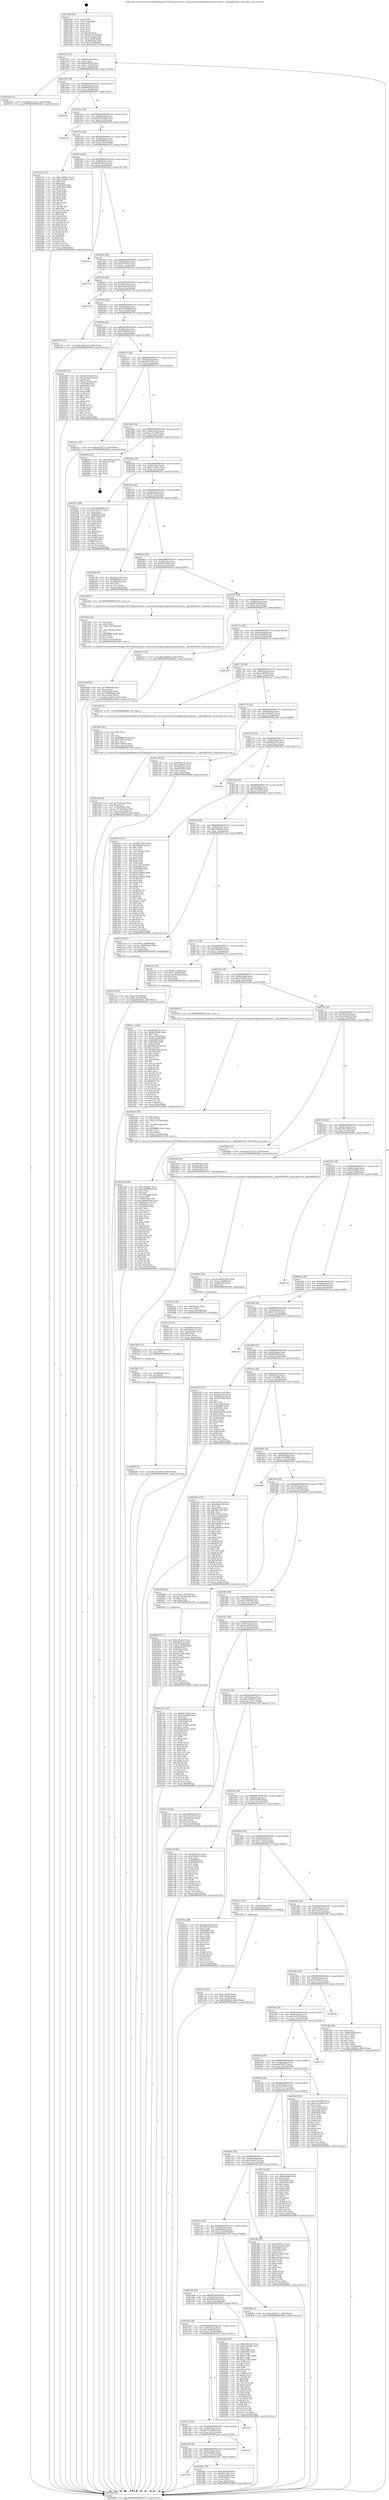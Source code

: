 digraph "0x401540" {
  label = "0x401540 (/mnt/c/Users/mathe/Desktop/tcc/POCII/binaries/extr_reactoswin32ssprintingbasespoolsvports.c__RpcAddPortEx_Final-ollvm.out::main(0))"
  labelloc = "t"
  node[shape=record]

  Entry [label="",width=0.3,height=0.3,shape=circle,fillcolor=black,style=filled]
  "0x401572" [label="{
     0x401572 [32]\l
     | [instrs]\l
     &nbsp;&nbsp;0x401572 \<+6\>: mov -0x8c(%rbp),%eax\l
     &nbsp;&nbsp;0x401578 \<+2\>: mov %eax,%ecx\l
     &nbsp;&nbsp;0x40157a \<+6\>: sub $0x83e80140,%ecx\l
     &nbsp;&nbsp;0x401580 \<+6\>: mov %eax,-0x90(%rbp)\l
     &nbsp;&nbsp;0x401586 \<+6\>: mov %ecx,-0x94(%rbp)\l
     &nbsp;&nbsp;0x40158c \<+6\>: je 00000000004025dd \<main+0x109d\>\l
  }"]
  "0x4025dd" [label="{
     0x4025dd [15]\l
     | [instrs]\l
     &nbsp;&nbsp;0x4025dd \<+10\>: movl $0xb1ee7da7,-0x8c(%rbp)\l
     &nbsp;&nbsp;0x4025e7 \<+5\>: jmp 000000000040280d \<main+0x12cd\>\l
  }"]
  "0x401592" [label="{
     0x401592 [28]\l
     | [instrs]\l
     &nbsp;&nbsp;0x401592 \<+5\>: jmp 0000000000401597 \<main+0x57\>\l
     &nbsp;&nbsp;0x401597 \<+6\>: mov -0x90(%rbp),%eax\l
     &nbsp;&nbsp;0x40159d \<+5\>: sub $0x849b815f,%eax\l
     &nbsp;&nbsp;0x4015a2 \<+6\>: mov %eax,-0x98(%rbp)\l
     &nbsp;&nbsp;0x4015a8 \<+6\>: je 0000000000402507 \<main+0xfc7\>\l
  }"]
  Exit [label="",width=0.3,height=0.3,shape=circle,fillcolor=black,style=filled,peripheries=2]
  "0x402507" [label="{
     0x402507\l
  }", style=dashed]
  "0x4015ae" [label="{
     0x4015ae [28]\l
     | [instrs]\l
     &nbsp;&nbsp;0x4015ae \<+5\>: jmp 00000000004015b3 \<main+0x73\>\l
     &nbsp;&nbsp;0x4015b3 \<+6\>: mov -0x90(%rbp),%eax\l
     &nbsp;&nbsp;0x4015b9 \<+5\>: sub $0x88715bb5,%eax\l
     &nbsp;&nbsp;0x4015be \<+6\>: mov %eax,-0x9c(%rbp)\l
     &nbsp;&nbsp;0x4015c4 \<+6\>: je 0000000000402706 \<main+0x11c6\>\l
  }"]
  "0x4024f8" [label="{
     0x4024f8 [15]\l
     | [instrs]\l
     &nbsp;&nbsp;0x4024f8 \<+10\>: movl $0x35d1d016,-0x8c(%rbp)\l
     &nbsp;&nbsp;0x402502 \<+5\>: jmp 000000000040280d \<main+0x12cd\>\l
  }"]
  "0x402706" [label="{
     0x402706\l
  }", style=dashed]
  "0x4015ca" [label="{
     0x4015ca [28]\l
     | [instrs]\l
     &nbsp;&nbsp;0x4015ca \<+5\>: jmp 00000000004015cf \<main+0x8f\>\l
     &nbsp;&nbsp;0x4015cf \<+6\>: mov -0x90(%rbp),%eax\l
     &nbsp;&nbsp;0x4015d5 \<+5\>: sub $0x89df083a,%eax\l
     &nbsp;&nbsp;0x4015da \<+6\>: mov %eax,-0xa0(%rbp)\l
     &nbsp;&nbsp;0x4015e0 \<+6\>: je 0000000000402216 \<main+0xcd6\>\l
  }"]
  "0x4024ec" [label="{
     0x4024ec [12]\l
     | [instrs]\l
     &nbsp;&nbsp;0x4024ec \<+4\>: mov -0x80(%rbp),%rcx\l
     &nbsp;&nbsp;0x4024f0 \<+3\>: mov %rcx,%rdi\l
     &nbsp;&nbsp;0x4024f3 \<+5\>: call 0000000000401030 \<free@plt\>\l
     | [calls]\l
     &nbsp;&nbsp;0x401030 \{1\} (unknown)\l
  }"]
  "0x402216" [label="{
     0x402216 [137]\l
     | [instrs]\l
     &nbsp;&nbsp;0x402216 \<+5\>: mov $0x3cf65be7,%eax\l
     &nbsp;&nbsp;0x40221b \<+5\>: mov $0xeac459b3,%ecx\l
     &nbsp;&nbsp;0x402220 \<+2\>: mov $0x1,%dl\l
     &nbsp;&nbsp;0x402222 \<+2\>: xor %esi,%esi\l
     &nbsp;&nbsp;0x402224 \<+7\>: mov 0x405060,%edi\l
     &nbsp;&nbsp;0x40222b \<+8\>: mov 0x405064,%r8d\l
     &nbsp;&nbsp;0x402233 \<+3\>: sub $0x1,%esi\l
     &nbsp;&nbsp;0x402236 \<+3\>: mov %edi,%r9d\l
     &nbsp;&nbsp;0x402239 \<+3\>: add %esi,%r9d\l
     &nbsp;&nbsp;0x40223c \<+4\>: imul %r9d,%edi\l
     &nbsp;&nbsp;0x402240 \<+3\>: and $0x1,%edi\l
     &nbsp;&nbsp;0x402243 \<+3\>: cmp $0x0,%edi\l
     &nbsp;&nbsp;0x402246 \<+4\>: sete %r10b\l
     &nbsp;&nbsp;0x40224a \<+4\>: cmp $0xa,%r8d\l
     &nbsp;&nbsp;0x40224e \<+4\>: setl %r11b\l
     &nbsp;&nbsp;0x402252 \<+3\>: mov %r10b,%bl\l
     &nbsp;&nbsp;0x402255 \<+3\>: xor $0xff,%bl\l
     &nbsp;&nbsp;0x402258 \<+3\>: mov %r11b,%r14b\l
     &nbsp;&nbsp;0x40225b \<+4\>: xor $0xff,%r14b\l
     &nbsp;&nbsp;0x40225f \<+3\>: xor $0x0,%dl\l
     &nbsp;&nbsp;0x402262 \<+3\>: mov %bl,%r15b\l
     &nbsp;&nbsp;0x402265 \<+4\>: and $0x0,%r15b\l
     &nbsp;&nbsp;0x402269 \<+3\>: and %dl,%r10b\l
     &nbsp;&nbsp;0x40226c \<+3\>: mov %r14b,%r12b\l
     &nbsp;&nbsp;0x40226f \<+4\>: and $0x0,%r12b\l
     &nbsp;&nbsp;0x402273 \<+3\>: and %dl,%r11b\l
     &nbsp;&nbsp;0x402276 \<+3\>: or %r10b,%r15b\l
     &nbsp;&nbsp;0x402279 \<+3\>: or %r11b,%r12b\l
     &nbsp;&nbsp;0x40227c \<+3\>: xor %r12b,%r15b\l
     &nbsp;&nbsp;0x40227f \<+3\>: or %r14b,%bl\l
     &nbsp;&nbsp;0x402282 \<+3\>: xor $0xff,%bl\l
     &nbsp;&nbsp;0x402285 \<+3\>: or $0x0,%dl\l
     &nbsp;&nbsp;0x402288 \<+2\>: and %dl,%bl\l
     &nbsp;&nbsp;0x40228a \<+3\>: or %bl,%r15b\l
     &nbsp;&nbsp;0x40228d \<+4\>: test $0x1,%r15b\l
     &nbsp;&nbsp;0x402291 \<+3\>: cmovne %ecx,%eax\l
     &nbsp;&nbsp;0x402294 \<+6\>: mov %eax,-0x8c(%rbp)\l
     &nbsp;&nbsp;0x40229a \<+5\>: jmp 000000000040280d \<main+0x12cd\>\l
  }"]
  "0x4015e6" [label="{
     0x4015e6 [28]\l
     | [instrs]\l
     &nbsp;&nbsp;0x4015e6 \<+5\>: jmp 00000000004015eb \<main+0xab\>\l
     &nbsp;&nbsp;0x4015eb \<+6\>: mov -0x90(%rbp),%eax\l
     &nbsp;&nbsp;0x4015f1 \<+5\>: sub $0x96e9ca7e,%eax\l
     &nbsp;&nbsp;0x4015f6 \<+6\>: mov %eax,-0xa4(%rbp)\l
     &nbsp;&nbsp;0x4015fc \<+6\>: je 00000000004026ce \<main+0x118e\>\l
  }"]
  "0x4024e0" [label="{
     0x4024e0 [12]\l
     | [instrs]\l
     &nbsp;&nbsp;0x4024e0 \<+4\>: mov -0x70(%rbp),%rcx\l
     &nbsp;&nbsp;0x4024e4 \<+3\>: mov %rcx,%rdi\l
     &nbsp;&nbsp;0x4024e7 \<+5\>: call 0000000000401030 \<free@plt\>\l
     | [calls]\l
     &nbsp;&nbsp;0x401030 \{1\} (unknown)\l
  }"]
  "0x4026ce" [label="{
     0x4026ce\l
  }", style=dashed]
  "0x401602" [label="{
     0x401602 [28]\l
     | [instrs]\l
     &nbsp;&nbsp;0x401602 \<+5\>: jmp 0000000000401607 \<main+0xc7\>\l
     &nbsp;&nbsp;0x401607 \<+6\>: mov -0x90(%rbp),%eax\l
     &nbsp;&nbsp;0x40160d \<+5\>: sub $0xa07f9513,%eax\l
     &nbsp;&nbsp;0x401612 \<+6\>: mov %eax,-0xa8(%rbp)\l
     &nbsp;&nbsp;0x401618 \<+6\>: je 00000000004027cb \<main+0x128b\>\l
  }"]
  "0x4024ce" [label="{
     0x4024ce [18]\l
     | [instrs]\l
     &nbsp;&nbsp;0x4024ce \<+4\>: mov -0x60(%rbp),%rcx\l
     &nbsp;&nbsp;0x4024d2 \<+3\>: mov %rcx,%rdi\l
     &nbsp;&nbsp;0x4024d5 \<+6\>: mov %eax,-0x168(%rbp)\l
     &nbsp;&nbsp;0x4024db \<+5\>: call 0000000000401030 \<free@plt\>\l
     | [calls]\l
     &nbsp;&nbsp;0x401030 \{1\} (unknown)\l
  }"]
  "0x4027cb" [label="{
     0x4027cb\l
  }", style=dashed]
  "0x40161e" [label="{
     0x40161e [28]\l
     | [instrs]\l
     &nbsp;&nbsp;0x40161e \<+5\>: jmp 0000000000401623 \<main+0xe3\>\l
     &nbsp;&nbsp;0x401623 \<+6\>: mov -0x90(%rbp),%eax\l
     &nbsp;&nbsp;0x401629 \<+5\>: sub $0xa18ae5a9,%eax\l
     &nbsp;&nbsp;0x40162e \<+6\>: mov %eax,-0xac(%rbp)\l
     &nbsp;&nbsp;0x401634 \<+6\>: je 0000000000402728 \<main+0x11e8\>\l
  }"]
  "0x4024b1" [label="{
     0x4024b1 [29]\l
     | [instrs]\l
     &nbsp;&nbsp;0x4024b1 \<+10\>: movabs $0x4030b6,%rdi\l
     &nbsp;&nbsp;0x4024bb \<+6\>: mov %eax,-0x88(%rbp)\l
     &nbsp;&nbsp;0x4024c1 \<+6\>: mov -0x88(%rbp),%esi\l
     &nbsp;&nbsp;0x4024c7 \<+2\>: mov $0x0,%al\l
     &nbsp;&nbsp;0x4024c9 \<+5\>: call 0000000000401040 \<printf@plt\>\l
     | [calls]\l
     &nbsp;&nbsp;0x401040 \{1\} (unknown)\l
  }"]
  "0x402728" [label="{
     0x402728\l
  }", style=dashed]
  "0x40163a" [label="{
     0x40163a [28]\l
     | [instrs]\l
     &nbsp;&nbsp;0x40163a \<+5\>: jmp 000000000040163f \<main+0xff\>\l
     &nbsp;&nbsp;0x40163f \<+6\>: mov -0x90(%rbp),%eax\l
     &nbsp;&nbsp;0x401645 \<+5\>: sub $0xa590989d,%eax\l
     &nbsp;&nbsp;0x40164a \<+6\>: mov %eax,-0xb0(%rbp)\l
     &nbsp;&nbsp;0x401650 \<+6\>: je 0000000000402376 \<main+0xe36\>\l
  }"]
  "0x4022d0" [label="{
     0x4022d0 [166]\l
     | [instrs]\l
     &nbsp;&nbsp;0x4022d0 \<+5\>: mov $0x3cf65be7,%ecx\l
     &nbsp;&nbsp;0x4022d5 \<+5\>: mov $0xa590989d,%edx\l
     &nbsp;&nbsp;0x4022da \<+3\>: mov $0x1,%dil\l
     &nbsp;&nbsp;0x4022dd \<+2\>: xor %esi,%esi\l
     &nbsp;&nbsp;0x4022df \<+7\>: mov -0x164(%rbp),%r8d\l
     &nbsp;&nbsp;0x4022e6 \<+4\>: imul %eax,%r8d\l
     &nbsp;&nbsp;0x4022ea \<+4\>: mov -0x80(%rbp),%r9\l
     &nbsp;&nbsp;0x4022ee \<+7\>: movslq -0x84(%rbp),%r10\l
     &nbsp;&nbsp;0x4022f5 \<+4\>: mov %r8d,(%r9,%r10,4)\l
     &nbsp;&nbsp;0x4022f9 \<+7\>: mov 0x405060,%eax\l
     &nbsp;&nbsp;0x402300 \<+8\>: mov 0x405064,%r8d\l
     &nbsp;&nbsp;0x402308 \<+3\>: sub $0x1,%esi\l
     &nbsp;&nbsp;0x40230b \<+3\>: mov %eax,%r11d\l
     &nbsp;&nbsp;0x40230e \<+3\>: add %esi,%r11d\l
     &nbsp;&nbsp;0x402311 \<+4\>: imul %r11d,%eax\l
     &nbsp;&nbsp;0x402315 \<+3\>: and $0x1,%eax\l
     &nbsp;&nbsp;0x402318 \<+3\>: cmp $0x0,%eax\l
     &nbsp;&nbsp;0x40231b \<+3\>: sete %bl\l
     &nbsp;&nbsp;0x40231e \<+4\>: cmp $0xa,%r8d\l
     &nbsp;&nbsp;0x402322 \<+4\>: setl %r14b\l
     &nbsp;&nbsp;0x402326 \<+3\>: mov %bl,%r15b\l
     &nbsp;&nbsp;0x402329 \<+4\>: xor $0xff,%r15b\l
     &nbsp;&nbsp;0x40232d \<+3\>: mov %r14b,%r12b\l
     &nbsp;&nbsp;0x402330 \<+4\>: xor $0xff,%r12b\l
     &nbsp;&nbsp;0x402334 \<+4\>: xor $0x0,%dil\l
     &nbsp;&nbsp;0x402338 \<+3\>: mov %r15b,%r13b\l
     &nbsp;&nbsp;0x40233b \<+4\>: and $0x0,%r13b\l
     &nbsp;&nbsp;0x40233f \<+3\>: and %dil,%bl\l
     &nbsp;&nbsp;0x402342 \<+3\>: mov %r12b,%al\l
     &nbsp;&nbsp;0x402345 \<+2\>: and $0x0,%al\l
     &nbsp;&nbsp;0x402347 \<+3\>: and %dil,%r14b\l
     &nbsp;&nbsp;0x40234a \<+3\>: or %bl,%r13b\l
     &nbsp;&nbsp;0x40234d \<+3\>: or %r14b,%al\l
     &nbsp;&nbsp;0x402350 \<+3\>: xor %al,%r13b\l
     &nbsp;&nbsp;0x402353 \<+3\>: or %r12b,%r15b\l
     &nbsp;&nbsp;0x402356 \<+4\>: xor $0xff,%r15b\l
     &nbsp;&nbsp;0x40235a \<+4\>: or $0x0,%dil\l
     &nbsp;&nbsp;0x40235e \<+3\>: and %dil,%r15b\l
     &nbsp;&nbsp;0x402361 \<+3\>: or %r15b,%r13b\l
     &nbsp;&nbsp;0x402364 \<+4\>: test $0x1,%r13b\l
     &nbsp;&nbsp;0x402368 \<+3\>: cmovne %edx,%ecx\l
     &nbsp;&nbsp;0x40236b \<+6\>: mov %ecx,-0x8c(%rbp)\l
     &nbsp;&nbsp;0x402371 \<+5\>: jmp 000000000040280d \<main+0x12cd\>\l
  }"]
  "0x402376" [label="{
     0x402376 [15]\l
     | [instrs]\l
     &nbsp;&nbsp;0x402376 \<+10\>: movl $0x5d84e41d,-0x8c(%rbp)\l
     &nbsp;&nbsp;0x402380 \<+5\>: jmp 000000000040280d \<main+0x12cd\>\l
  }"]
  "0x401656" [label="{
     0x401656 [28]\l
     | [instrs]\l
     &nbsp;&nbsp;0x401656 \<+5\>: jmp 000000000040165b \<main+0x11b\>\l
     &nbsp;&nbsp;0x40165b \<+6\>: mov -0x90(%rbp),%eax\l
     &nbsp;&nbsp;0x401661 \<+5\>: sub $0xa8389239,%eax\l
     &nbsp;&nbsp;0x401666 \<+6\>: mov %eax,-0xb4(%rbp)\l
     &nbsp;&nbsp;0x40166c \<+6\>: je 0000000000402580 \<main+0x1040\>\l
  }"]
  "0x4022a4" [label="{
     0x4022a4 [44]\l
     | [instrs]\l
     &nbsp;&nbsp;0x4022a4 \<+2\>: xor %ecx,%ecx\l
     &nbsp;&nbsp;0x4022a6 \<+5\>: mov $0x2,%edx\l
     &nbsp;&nbsp;0x4022ab \<+6\>: mov %edx,-0x160(%rbp)\l
     &nbsp;&nbsp;0x4022b1 \<+1\>: cltd\l
     &nbsp;&nbsp;0x4022b2 \<+6\>: mov -0x160(%rbp),%esi\l
     &nbsp;&nbsp;0x4022b8 \<+2\>: idiv %esi\l
     &nbsp;&nbsp;0x4022ba \<+6\>: imul $0xfffffffe,%edx,%edx\l
     &nbsp;&nbsp;0x4022c0 \<+3\>: sub $0x1,%ecx\l
     &nbsp;&nbsp;0x4022c3 \<+2\>: sub %ecx,%edx\l
     &nbsp;&nbsp;0x4022c5 \<+6\>: mov %edx,-0x164(%rbp)\l
     &nbsp;&nbsp;0x4022cb \<+5\>: call 0000000000401160 \<next_i\>\l
     | [calls]\l
     &nbsp;&nbsp;0x401160 \{1\} (/mnt/c/Users/mathe/Desktop/tcc/POCII/binaries/extr_reactoswin32ssprintingbasespoolsvports.c__RpcAddPortEx_Final-ollvm.out::next_i)\l
  }"]
  "0x402580" [label="{
     0x402580 [93]\l
     | [instrs]\l
     &nbsp;&nbsp;0x402580 \<+5\>: mov $0x3fe57b38,%eax\l
     &nbsp;&nbsp;0x402585 \<+5\>: mov $0x83e80140,%ecx\l
     &nbsp;&nbsp;0x40258a \<+2\>: xor %edx,%edx\l
     &nbsp;&nbsp;0x40258c \<+7\>: movl $0x0,-0x3c(%rbp)\l
     &nbsp;&nbsp;0x402593 \<+7\>: mov 0x405060,%esi\l
     &nbsp;&nbsp;0x40259a \<+7\>: mov 0x405064,%edi\l
     &nbsp;&nbsp;0x4025a1 \<+3\>: sub $0x1,%edx\l
     &nbsp;&nbsp;0x4025a4 \<+3\>: mov %esi,%r8d\l
     &nbsp;&nbsp;0x4025a7 \<+3\>: add %edx,%r8d\l
     &nbsp;&nbsp;0x4025aa \<+4\>: imul %r8d,%esi\l
     &nbsp;&nbsp;0x4025ae \<+3\>: and $0x1,%esi\l
     &nbsp;&nbsp;0x4025b1 \<+3\>: cmp $0x0,%esi\l
     &nbsp;&nbsp;0x4025b4 \<+4\>: sete %r9b\l
     &nbsp;&nbsp;0x4025b8 \<+3\>: cmp $0xa,%edi\l
     &nbsp;&nbsp;0x4025bb \<+4\>: setl %r10b\l
     &nbsp;&nbsp;0x4025bf \<+3\>: mov %r9b,%r11b\l
     &nbsp;&nbsp;0x4025c2 \<+3\>: and %r10b,%r11b\l
     &nbsp;&nbsp;0x4025c5 \<+3\>: xor %r10b,%r9b\l
     &nbsp;&nbsp;0x4025c8 \<+3\>: or %r9b,%r11b\l
     &nbsp;&nbsp;0x4025cb \<+4\>: test $0x1,%r11b\l
     &nbsp;&nbsp;0x4025cf \<+3\>: cmovne %ecx,%eax\l
     &nbsp;&nbsp;0x4025d2 \<+6\>: mov %eax,-0x8c(%rbp)\l
     &nbsp;&nbsp;0x4025d8 \<+5\>: jmp 000000000040280d \<main+0x12cd\>\l
  }"]
  "0x401672" [label="{
     0x401672 [28]\l
     | [instrs]\l
     &nbsp;&nbsp;0x401672 \<+5\>: jmp 0000000000401677 \<main+0x137\>\l
     &nbsp;&nbsp;0x401677 \<+6\>: mov -0x90(%rbp),%eax\l
     &nbsp;&nbsp;0x40167d \<+5\>: sub $0xa8f1f3c0,%eax\l
     &nbsp;&nbsp;0x401682 \<+6\>: mov %eax,-0xb8(%rbp)\l
     &nbsp;&nbsp;0x401688 \<+6\>: je 000000000040211e \<main+0xbde\>\l
  }"]
  "0x4020af" [label="{
     0x4020af [111]\l
     | [instrs]\l
     &nbsp;&nbsp;0x4020af \<+5\>: mov $0xa18ae5a9,%ecx\l
     &nbsp;&nbsp;0x4020b4 \<+5\>: mov $0xa8f1f3c0,%edx\l
     &nbsp;&nbsp;0x4020b9 \<+4\>: mov %rax,-0x80(%rbp)\l
     &nbsp;&nbsp;0x4020bd \<+10\>: movl $0x0,-0x84(%rbp)\l
     &nbsp;&nbsp;0x4020c7 \<+7\>: mov 0x405060,%esi\l
     &nbsp;&nbsp;0x4020ce \<+8\>: mov 0x405064,%r8d\l
     &nbsp;&nbsp;0x4020d6 \<+3\>: mov %esi,%r9d\l
     &nbsp;&nbsp;0x4020d9 \<+7\>: add $0xf3012bf9,%r9d\l
     &nbsp;&nbsp;0x4020e0 \<+4\>: sub $0x1,%r9d\l
     &nbsp;&nbsp;0x4020e4 \<+7\>: sub $0xf3012bf9,%r9d\l
     &nbsp;&nbsp;0x4020eb \<+4\>: imul %r9d,%esi\l
     &nbsp;&nbsp;0x4020ef \<+3\>: and $0x1,%esi\l
     &nbsp;&nbsp;0x4020f2 \<+3\>: cmp $0x0,%esi\l
     &nbsp;&nbsp;0x4020f5 \<+4\>: sete %r10b\l
     &nbsp;&nbsp;0x4020f9 \<+4\>: cmp $0xa,%r8d\l
     &nbsp;&nbsp;0x4020fd \<+4\>: setl %r11b\l
     &nbsp;&nbsp;0x402101 \<+3\>: mov %r10b,%bl\l
     &nbsp;&nbsp;0x402104 \<+3\>: and %r11b,%bl\l
     &nbsp;&nbsp;0x402107 \<+3\>: xor %r11b,%r10b\l
     &nbsp;&nbsp;0x40210a \<+3\>: or %r10b,%bl\l
     &nbsp;&nbsp;0x40210d \<+3\>: test $0x1,%bl\l
     &nbsp;&nbsp;0x402110 \<+3\>: cmovne %edx,%ecx\l
     &nbsp;&nbsp;0x402113 \<+6\>: mov %ecx,-0x8c(%rbp)\l
     &nbsp;&nbsp;0x402119 \<+5\>: jmp 000000000040280d \<main+0x12cd\>\l
  }"]
  "0x40211e" [label="{
     0x40211e [15]\l
     | [instrs]\l
     &nbsp;&nbsp;0x40211e \<+10\>: movl $0x5ced7511,-0x8c(%rbp)\l
     &nbsp;&nbsp;0x402128 \<+5\>: jmp 000000000040280d \<main+0x12cd\>\l
  }"]
  "0x40168e" [label="{
     0x40168e [28]\l
     | [instrs]\l
     &nbsp;&nbsp;0x40168e \<+5\>: jmp 0000000000401693 \<main+0x153\>\l
     &nbsp;&nbsp;0x401693 \<+6\>: mov -0x90(%rbp),%eax\l
     &nbsp;&nbsp;0x401699 \<+5\>: sub $0xac5ceb08,%eax\l
     &nbsp;&nbsp;0x40169e \<+6\>: mov %eax,-0xbc(%rbp)\l
     &nbsp;&nbsp;0x4016a4 \<+6\>: je 000000000040269e \<main+0x115e\>\l
  }"]
  "0x401e94" [label="{
     0x401e94 [35]\l
     | [instrs]\l
     &nbsp;&nbsp;0x401e94 \<+6\>: mov -0x15c(%rbp),%ecx\l
     &nbsp;&nbsp;0x401e9a \<+3\>: imul %eax,%ecx\l
     &nbsp;&nbsp;0x401e9d \<+4\>: mov -0x70(%rbp),%rsi\l
     &nbsp;&nbsp;0x401ea1 \<+4\>: movslq -0x74(%rbp),%rdi\l
     &nbsp;&nbsp;0x401ea5 \<+3\>: mov %ecx,(%rsi,%rdi,4)\l
     &nbsp;&nbsp;0x401ea8 \<+10\>: movl $0x21c84766,-0x8c(%rbp)\l
     &nbsp;&nbsp;0x401eb2 \<+5\>: jmp 000000000040280d \<main+0x12cd\>\l
  }"]
  "0x40269e" [label="{
     0x40269e [21]\l
     | [instrs]\l
     &nbsp;&nbsp;0x40269e \<+3\>: mov -0x2c(%rbp),%eax\l
     &nbsp;&nbsp;0x4026a1 \<+7\>: add $0x148,%rsp\l
     &nbsp;&nbsp;0x4026a8 \<+1\>: pop %rbx\l
     &nbsp;&nbsp;0x4026a9 \<+2\>: pop %r12\l
     &nbsp;&nbsp;0x4026ab \<+2\>: pop %r13\l
     &nbsp;&nbsp;0x4026ad \<+2\>: pop %r14\l
     &nbsp;&nbsp;0x4026af \<+2\>: pop %r15\l
     &nbsp;&nbsp;0x4026b1 \<+1\>: pop %rbp\l
     &nbsp;&nbsp;0x4026b2 \<+1\>: ret\l
  }"]
  "0x4016aa" [label="{
     0x4016aa [28]\l
     | [instrs]\l
     &nbsp;&nbsp;0x4016aa \<+5\>: jmp 00000000004016af \<main+0x16f\>\l
     &nbsp;&nbsp;0x4016af \<+6\>: mov -0x90(%rbp),%eax\l
     &nbsp;&nbsp;0x4016b5 \<+5\>: sub $0xb1ee7da7,%eax\l
     &nbsp;&nbsp;0x4016ba \<+6\>: mov %eax,-0xc0(%rbp)\l
     &nbsp;&nbsp;0x4016c0 \<+6\>: je 00000000004025ec \<main+0x10ac\>\l
  }"]
  "0x401e6c" [label="{
     0x401e6c [40]\l
     | [instrs]\l
     &nbsp;&nbsp;0x401e6c \<+5\>: mov $0x2,%ecx\l
     &nbsp;&nbsp;0x401e71 \<+1\>: cltd\l
     &nbsp;&nbsp;0x401e72 \<+2\>: idiv %ecx\l
     &nbsp;&nbsp;0x401e74 \<+6\>: imul $0xfffffffe,%edx,%ecx\l
     &nbsp;&nbsp;0x401e7a \<+6\>: sub $0xb73f670c,%ecx\l
     &nbsp;&nbsp;0x401e80 \<+3\>: add $0x1,%ecx\l
     &nbsp;&nbsp;0x401e83 \<+6\>: add $0xb73f670c,%ecx\l
     &nbsp;&nbsp;0x401e89 \<+6\>: mov %ecx,-0x15c(%rbp)\l
     &nbsp;&nbsp;0x401e8f \<+5\>: call 0000000000401160 \<next_i\>\l
     | [calls]\l
     &nbsp;&nbsp;0x401160 \{1\} (/mnt/c/Users/mathe/Desktop/tcc/POCII/binaries/extr_reactoswin32ssprintingbasespoolsvports.c__RpcAddPortEx_Final-ollvm.out::next_i)\l
  }"]
  "0x4025ec" [label="{
     0x4025ec [86]\l
     | [instrs]\l
     &nbsp;&nbsp;0x4025ec \<+5\>: mov $0x19454988,%eax\l
     &nbsp;&nbsp;0x4025f1 \<+5\>: mov $0x47f8f570,%ecx\l
     &nbsp;&nbsp;0x4025f6 \<+2\>: xor %edx,%edx\l
     &nbsp;&nbsp;0x4025f8 \<+7\>: mov 0x405060,%esi\l
     &nbsp;&nbsp;0x4025ff \<+7\>: mov 0x405064,%edi\l
     &nbsp;&nbsp;0x402606 \<+3\>: sub $0x1,%edx\l
     &nbsp;&nbsp;0x402609 \<+3\>: mov %esi,%r8d\l
     &nbsp;&nbsp;0x40260c \<+3\>: add %edx,%r8d\l
     &nbsp;&nbsp;0x40260f \<+4\>: imul %r8d,%esi\l
     &nbsp;&nbsp;0x402613 \<+3\>: and $0x1,%esi\l
     &nbsp;&nbsp;0x402616 \<+3\>: cmp $0x0,%esi\l
     &nbsp;&nbsp;0x402619 \<+4\>: sete %r9b\l
     &nbsp;&nbsp;0x40261d \<+3\>: cmp $0xa,%edi\l
     &nbsp;&nbsp;0x402620 \<+4\>: setl %r10b\l
     &nbsp;&nbsp;0x402624 \<+3\>: mov %r9b,%r11b\l
     &nbsp;&nbsp;0x402627 \<+3\>: and %r10b,%r11b\l
     &nbsp;&nbsp;0x40262a \<+3\>: xor %r10b,%r9b\l
     &nbsp;&nbsp;0x40262d \<+3\>: or %r9b,%r11b\l
     &nbsp;&nbsp;0x402630 \<+4\>: test $0x1,%r11b\l
     &nbsp;&nbsp;0x402634 \<+3\>: cmovne %ecx,%eax\l
     &nbsp;&nbsp;0x402637 \<+6\>: mov %eax,-0x8c(%rbp)\l
     &nbsp;&nbsp;0x40263d \<+5\>: jmp 000000000040280d \<main+0x12cd\>\l
  }"]
  "0x4016c6" [label="{
     0x4016c6 [28]\l
     | [instrs]\l
     &nbsp;&nbsp;0x4016c6 \<+5\>: jmp 00000000004016cb \<main+0x18b\>\l
     &nbsp;&nbsp;0x4016cb \<+6\>: mov -0x90(%rbp),%eax\l
     &nbsp;&nbsp;0x4016d1 \<+5\>: sub $0xb61421cf,%eax\l
     &nbsp;&nbsp;0x4016d6 \<+6\>: mov %eax,-0xc4(%rbp)\l
     &nbsp;&nbsp;0x4016dc \<+6\>: je 00000000004021f8 \<main+0xcb8\>\l
  }"]
  "0x401e2f" [label="{
     0x401e2f [26]\l
     | [instrs]\l
     &nbsp;&nbsp;0x401e2f \<+4\>: mov %rax,-0x70(%rbp)\l
     &nbsp;&nbsp;0x401e33 \<+7\>: movl $0x0,-0x74(%rbp)\l
     &nbsp;&nbsp;0x401e3a \<+10\>: movl $0xd4364211,-0x8c(%rbp)\l
     &nbsp;&nbsp;0x401e44 \<+5\>: jmp 000000000040280d \<main+0x12cd\>\l
  }"]
  "0x4021f8" [label="{
     0x4021f8 [30]\l
     | [instrs]\l
     &nbsp;&nbsp;0x4021f8 \<+5\>: mov $0xed8c3383,%eax\l
     &nbsp;&nbsp;0x4021fd \<+5\>: mov $0x89df083a,%ecx\l
     &nbsp;&nbsp;0x402202 \<+3\>: mov -0x2d(%rbp),%dl\l
     &nbsp;&nbsp;0x402205 \<+3\>: test $0x1,%dl\l
     &nbsp;&nbsp;0x402208 \<+3\>: cmovne %ecx,%eax\l
     &nbsp;&nbsp;0x40220b \<+6\>: mov %eax,-0x8c(%rbp)\l
     &nbsp;&nbsp;0x402211 \<+5\>: jmp 000000000040280d \<main+0x12cd\>\l
  }"]
  "0x4016e2" [label="{
     0x4016e2 [28]\l
     | [instrs]\l
     &nbsp;&nbsp;0x4016e2 \<+5\>: jmp 00000000004016e7 \<main+0x1a7\>\l
     &nbsp;&nbsp;0x4016e7 \<+6\>: mov -0x90(%rbp),%eax\l
     &nbsp;&nbsp;0x4016ed \<+5\>: sub $0xb99136fa,%eax\l
     &nbsp;&nbsp;0x4016f2 \<+6\>: mov %eax,-0xc8(%rbp)\l
     &nbsp;&nbsp;0x4016f8 \<+6\>: je 0000000000401d9f \<main+0x85f\>\l
  }"]
  "0x401dd0" [label="{
     0x401dd0 [36]\l
     | [instrs]\l
     &nbsp;&nbsp;0x401dd0 \<+6\>: mov -0x158(%rbp),%ecx\l
     &nbsp;&nbsp;0x401dd6 \<+3\>: imul %eax,%ecx\l
     &nbsp;&nbsp;0x401dd9 \<+4\>: mov -0x60(%rbp),%rdi\l
     &nbsp;&nbsp;0x401ddd \<+4\>: movslq -0x64(%rbp),%r8\l
     &nbsp;&nbsp;0x401de1 \<+4\>: mov %ecx,(%rdi,%r8,4)\l
     &nbsp;&nbsp;0x401de5 \<+10\>: movl $0x3cecf674,-0x8c(%rbp)\l
     &nbsp;&nbsp;0x401def \<+5\>: jmp 000000000040280d \<main+0x12cd\>\l
  }"]
  "0x401d9f" [label="{
     0x401d9f [5]\l
     | [instrs]\l
     &nbsp;&nbsp;0x401d9f \<+5\>: call 0000000000401160 \<next_i\>\l
     | [calls]\l
     &nbsp;&nbsp;0x401160 \{1\} (/mnt/c/Users/mathe/Desktop/tcc/POCII/binaries/extr_reactoswin32ssprintingbasespoolsvports.c__RpcAddPortEx_Final-ollvm.out::next_i)\l
  }"]
  "0x4016fe" [label="{
     0x4016fe [28]\l
     | [instrs]\l
     &nbsp;&nbsp;0x4016fe \<+5\>: jmp 0000000000401703 \<main+0x1c3\>\l
     &nbsp;&nbsp;0x401703 \<+6\>: mov -0x90(%rbp),%eax\l
     &nbsp;&nbsp;0x401709 \<+5\>: sub $0xbf32f428,%eax\l
     &nbsp;&nbsp;0x40170e \<+6\>: mov %eax,-0xcc(%rbp)\l
     &nbsp;&nbsp;0x401714 \<+6\>: je 0000000000401d72 \<main+0x832\>\l
  }"]
  "0x401da4" [label="{
     0x401da4 [44]\l
     | [instrs]\l
     &nbsp;&nbsp;0x401da4 \<+2\>: xor %ecx,%ecx\l
     &nbsp;&nbsp;0x401da6 \<+5\>: mov $0x2,%edx\l
     &nbsp;&nbsp;0x401dab \<+6\>: mov %edx,-0x154(%rbp)\l
     &nbsp;&nbsp;0x401db1 \<+1\>: cltd\l
     &nbsp;&nbsp;0x401db2 \<+6\>: mov -0x154(%rbp),%esi\l
     &nbsp;&nbsp;0x401db8 \<+2\>: idiv %esi\l
     &nbsp;&nbsp;0x401dba \<+6\>: imul $0xfffffffe,%edx,%edx\l
     &nbsp;&nbsp;0x401dc0 \<+3\>: sub $0x1,%ecx\l
     &nbsp;&nbsp;0x401dc3 \<+2\>: sub %ecx,%edx\l
     &nbsp;&nbsp;0x401dc5 \<+6\>: mov %edx,-0x158(%rbp)\l
     &nbsp;&nbsp;0x401dcb \<+5\>: call 0000000000401160 \<next_i\>\l
     | [calls]\l
     &nbsp;&nbsp;0x401160 \{1\} (/mnt/c/Users/mathe/Desktop/tcc/POCII/binaries/extr_reactoswin32ssprintingbasespoolsvports.c__RpcAddPortEx_Final-ollvm.out::next_i)\l
  }"]
  "0x401d72" [label="{
     0x401d72 [15]\l
     | [instrs]\l
     &nbsp;&nbsp;0x401d72 \<+10\>: movl $0x7d448fe5,-0x8c(%rbp)\l
     &nbsp;&nbsp;0x401d7c \<+5\>: jmp 000000000040280d \<main+0x12cd\>\l
  }"]
  "0x40171a" [label="{
     0x40171a [28]\l
     | [instrs]\l
     &nbsp;&nbsp;0x40171a \<+5\>: jmp 000000000040171f \<main+0x1df\>\l
     &nbsp;&nbsp;0x40171f \<+6\>: mov -0x90(%rbp),%eax\l
     &nbsp;&nbsp;0x401725 \<+5\>: sub $0xc84f6498,%eax\l
     &nbsp;&nbsp;0x40172a \<+6\>: mov %eax,-0xd0(%rbp)\l
     &nbsp;&nbsp;0x401730 \<+6\>: je 0000000000401c06 \<main+0x6c6\>\l
  }"]
  "0x401ab6" [label="{
     0x401ab6\l
  }", style=dashed]
  "0x401c06" [label="{
     0x401c06\l
  }", style=dashed]
  "0x401736" [label="{
     0x401736 [28]\l
     | [instrs]\l
     &nbsp;&nbsp;0x401736 \<+5\>: jmp 000000000040173b \<main+0x1fb\>\l
     &nbsp;&nbsp;0x40173b \<+6\>: mov -0x90(%rbp),%eax\l
     &nbsp;&nbsp;0x401741 \<+5\>: sub $0xcfed0643,%eax\l
     &nbsp;&nbsp;0x401746 \<+6\>: mov %eax,-0xd4(%rbp)\l
     &nbsp;&nbsp;0x40174c \<+6\>: je 0000000000401e67 \<main+0x927\>\l
  }"]
  "0x401d81" [label="{
     0x401d81 [30]\l
     | [instrs]\l
     &nbsp;&nbsp;0x401d81 \<+5\>: mov $0xe54fbcdb,%eax\l
     &nbsp;&nbsp;0x401d86 \<+5\>: mov $0xb99136fa,%ecx\l
     &nbsp;&nbsp;0x401d8b \<+3\>: mov -0x64(%rbp),%edx\l
     &nbsp;&nbsp;0x401d8e \<+3\>: cmp -0x54(%rbp),%edx\l
     &nbsp;&nbsp;0x401d91 \<+3\>: cmovl %ecx,%eax\l
     &nbsp;&nbsp;0x401d94 \<+6\>: mov %eax,-0x8c(%rbp)\l
     &nbsp;&nbsp;0x401d9a \<+5\>: jmp 000000000040280d \<main+0x12cd\>\l
  }"]
  "0x401e67" [label="{
     0x401e67 [5]\l
     | [instrs]\l
     &nbsp;&nbsp;0x401e67 \<+5\>: call 0000000000401160 \<next_i\>\l
     | [calls]\l
     &nbsp;&nbsp;0x401160 \{1\} (/mnt/c/Users/mathe/Desktop/tcc/POCII/binaries/extr_reactoswin32ssprintingbasespoolsvports.c__RpcAddPortEx_Final-ollvm.out::next_i)\l
  }"]
  "0x401752" [label="{
     0x401752 [28]\l
     | [instrs]\l
     &nbsp;&nbsp;0x401752 \<+5\>: jmp 0000000000401757 \<main+0x217\>\l
     &nbsp;&nbsp;0x401757 \<+6\>: mov -0x90(%rbp),%eax\l
     &nbsp;&nbsp;0x40175d \<+5\>: sub $0xd4364211,%eax\l
     &nbsp;&nbsp;0x401762 \<+6\>: mov %eax,-0xd8(%rbp)\l
     &nbsp;&nbsp;0x401768 \<+6\>: je 0000000000401e49 \<main+0x909\>\l
  }"]
  "0x401a9a" [label="{
     0x401a9a [28]\l
     | [instrs]\l
     &nbsp;&nbsp;0x401a9a \<+5\>: jmp 0000000000401a9f \<main+0x55f\>\l
     &nbsp;&nbsp;0x401a9f \<+6\>: mov -0x90(%rbp),%eax\l
     &nbsp;&nbsp;0x401aa5 \<+5\>: sub $0x7d448fe5,%eax\l
     &nbsp;&nbsp;0x401aaa \<+6\>: mov %eax,-0x150(%rbp)\l
     &nbsp;&nbsp;0x401ab0 \<+6\>: je 0000000000401d81 \<main+0x841\>\l
  }"]
  "0x401e49" [label="{
     0x401e49 [30]\l
     | [instrs]\l
     &nbsp;&nbsp;0x401e49 \<+5\>: mov $0x690b279c,%eax\l
     &nbsp;&nbsp;0x401e4e \<+5\>: mov $0xcfed0643,%ecx\l
     &nbsp;&nbsp;0x401e53 \<+3\>: mov -0x74(%rbp),%edx\l
     &nbsp;&nbsp;0x401e56 \<+3\>: cmp -0x68(%rbp),%edx\l
     &nbsp;&nbsp;0x401e59 \<+3\>: cmovl %ecx,%eax\l
     &nbsp;&nbsp;0x401e5c \<+6\>: mov %eax,-0x8c(%rbp)\l
     &nbsp;&nbsp;0x401e62 \<+5\>: jmp 000000000040280d \<main+0x12cd\>\l
  }"]
  "0x40176e" [label="{
     0x40176e [28]\l
     | [instrs]\l
     &nbsp;&nbsp;0x40176e \<+5\>: jmp 0000000000401773 \<main+0x233\>\l
     &nbsp;&nbsp;0x401773 \<+6\>: mov -0x90(%rbp),%eax\l
     &nbsp;&nbsp;0x401779 \<+5\>: sub $0xd6ba2f73,%eax\l
     &nbsp;&nbsp;0x40177e \<+6\>: mov %eax,-0xdc(%rbp)\l
     &nbsp;&nbsp;0x401784 \<+6\>: je 00000000004026b3 \<main+0x1173\>\l
  }"]
  "0x401ade" [label="{
     0x401ade\l
  }", style=dashed]
  "0x4026b3" [label="{
     0x4026b3\l
  }", style=dashed]
  "0x40178a" [label="{
     0x40178a [28]\l
     | [instrs]\l
     &nbsp;&nbsp;0x40178a \<+5\>: jmp 000000000040178f \<main+0x24f\>\l
     &nbsp;&nbsp;0x40178f \<+6\>: mov -0x90(%rbp),%eax\l
     &nbsp;&nbsp;0x401795 \<+5\>: sub $0xe0eb982b,%eax\l
     &nbsp;&nbsp;0x40179a \<+6\>: mov %eax,-0xe0(%rbp)\l
     &nbsp;&nbsp;0x4017a0 \<+6\>: je 0000000000401f4a \<main+0xa0a\>\l
  }"]
  "0x401a7e" [label="{
     0x401a7e [28]\l
     | [instrs]\l
     &nbsp;&nbsp;0x401a7e \<+5\>: jmp 0000000000401a83 \<main+0x543\>\l
     &nbsp;&nbsp;0x401a83 \<+6\>: mov -0x90(%rbp),%eax\l
     &nbsp;&nbsp;0x401a89 \<+5\>: sub $0x7531a056,%eax\l
     &nbsp;&nbsp;0x401a8e \<+6\>: mov %eax,-0x14c(%rbp)\l
     &nbsp;&nbsp;0x401a94 \<+6\>: je 0000000000401ade \<main+0x59e\>\l
  }"]
  "0x401f4a" [label="{
     0x401f4a [172]\l
     | [instrs]\l
     &nbsp;&nbsp;0x401f4a \<+5\>: mov $0x88715bb5,%eax\l
     &nbsp;&nbsp;0x401f4f \<+5\>: mov $0x648d42af,%ecx\l
     &nbsp;&nbsp;0x401f54 \<+2\>: mov $0x1,%dl\l
     &nbsp;&nbsp;0x401f56 \<+2\>: xor %esi,%esi\l
     &nbsp;&nbsp;0x401f58 \<+3\>: mov -0x74(%rbp),%edi\l
     &nbsp;&nbsp;0x401f5b \<+3\>: mov %esi,%r8d\l
     &nbsp;&nbsp;0x401f5e \<+3\>: sub %edi,%r8d\l
     &nbsp;&nbsp;0x401f61 \<+2\>: mov %esi,%edi\l
     &nbsp;&nbsp;0x401f63 \<+3\>: sub $0x1,%edi\l
     &nbsp;&nbsp;0x401f66 \<+3\>: add %edi,%r8d\l
     &nbsp;&nbsp;0x401f69 \<+3\>: sub %r8d,%esi\l
     &nbsp;&nbsp;0x401f6c \<+3\>: mov %esi,-0x74(%rbp)\l
     &nbsp;&nbsp;0x401f6f \<+7\>: mov 0x405060,%esi\l
     &nbsp;&nbsp;0x401f76 \<+7\>: mov 0x405064,%edi\l
     &nbsp;&nbsp;0x401f7d \<+3\>: mov %esi,%r8d\l
     &nbsp;&nbsp;0x401f80 \<+7\>: sub $0xb15efeb8,%r8d\l
     &nbsp;&nbsp;0x401f87 \<+4\>: sub $0x1,%r8d\l
     &nbsp;&nbsp;0x401f8b \<+7\>: add $0xb15efeb8,%r8d\l
     &nbsp;&nbsp;0x401f92 \<+4\>: imul %r8d,%esi\l
     &nbsp;&nbsp;0x401f96 \<+3\>: and $0x1,%esi\l
     &nbsp;&nbsp;0x401f99 \<+3\>: cmp $0x0,%esi\l
     &nbsp;&nbsp;0x401f9c \<+4\>: sete %r9b\l
     &nbsp;&nbsp;0x401fa0 \<+3\>: cmp $0xa,%edi\l
     &nbsp;&nbsp;0x401fa3 \<+4\>: setl %r10b\l
     &nbsp;&nbsp;0x401fa7 \<+3\>: mov %r9b,%r11b\l
     &nbsp;&nbsp;0x401faa \<+4\>: xor $0xff,%r11b\l
     &nbsp;&nbsp;0x401fae \<+3\>: mov %r10b,%bl\l
     &nbsp;&nbsp;0x401fb1 \<+3\>: xor $0xff,%bl\l
     &nbsp;&nbsp;0x401fb4 \<+3\>: xor $0x1,%dl\l
     &nbsp;&nbsp;0x401fb7 \<+3\>: mov %r11b,%r14b\l
     &nbsp;&nbsp;0x401fba \<+4\>: and $0xff,%r14b\l
     &nbsp;&nbsp;0x401fbe \<+3\>: and %dl,%r9b\l
     &nbsp;&nbsp;0x401fc1 \<+3\>: mov %bl,%r15b\l
     &nbsp;&nbsp;0x401fc4 \<+4\>: and $0xff,%r15b\l
     &nbsp;&nbsp;0x401fc8 \<+3\>: and %dl,%r10b\l
     &nbsp;&nbsp;0x401fcb \<+3\>: or %r9b,%r14b\l
     &nbsp;&nbsp;0x401fce \<+3\>: or %r10b,%r15b\l
     &nbsp;&nbsp;0x401fd1 \<+3\>: xor %r15b,%r14b\l
     &nbsp;&nbsp;0x401fd4 \<+3\>: or %bl,%r11b\l
     &nbsp;&nbsp;0x401fd7 \<+4\>: xor $0xff,%r11b\l
     &nbsp;&nbsp;0x401fdb \<+3\>: or $0x1,%dl\l
     &nbsp;&nbsp;0x401fde \<+3\>: and %dl,%r11b\l
     &nbsp;&nbsp;0x401fe1 \<+3\>: or %r11b,%r14b\l
     &nbsp;&nbsp;0x401fe4 \<+4\>: test $0x1,%r14b\l
     &nbsp;&nbsp;0x401fe8 \<+3\>: cmovne %ecx,%eax\l
     &nbsp;&nbsp;0x401feb \<+6\>: mov %eax,-0x8c(%rbp)\l
     &nbsp;&nbsp;0x401ff1 \<+5\>: jmp 000000000040280d \<main+0x12cd\>\l
  }"]
  "0x4017a6" [label="{
     0x4017a6 [28]\l
     | [instrs]\l
     &nbsp;&nbsp;0x4017a6 \<+5\>: jmp 00000000004017ab \<main+0x26b\>\l
     &nbsp;&nbsp;0x4017ab \<+6\>: mov -0x90(%rbp),%eax\l
     &nbsp;&nbsp;0x4017b1 \<+5\>: sub $0xe54fbcdb,%eax\l
     &nbsp;&nbsp;0x4017b6 \<+6\>: mov %eax,-0xe4(%rbp)\l
     &nbsp;&nbsp;0x4017bc \<+6\>: je 0000000000401e18 \<main+0x8d8\>\l
  }"]
  "0x401b67" [label="{
     0x401b67\l
  }", style=dashed]
  "0x401e18" [label="{
     0x401e18 [23]\l
     | [instrs]\l
     &nbsp;&nbsp;0x401e18 \<+7\>: movl $0x1,-0x68(%rbp)\l
     &nbsp;&nbsp;0x401e1f \<+4\>: movslq -0x68(%rbp),%rax\l
     &nbsp;&nbsp;0x401e23 \<+4\>: shl $0x2,%rax\l
     &nbsp;&nbsp;0x401e27 \<+3\>: mov %rax,%rdi\l
     &nbsp;&nbsp;0x401e2a \<+5\>: call 0000000000401050 \<malloc@plt\>\l
     | [calls]\l
     &nbsp;&nbsp;0x401050 \{1\} (unknown)\l
  }"]
  "0x4017c2" [label="{
     0x4017c2 [28]\l
     | [instrs]\l
     &nbsp;&nbsp;0x4017c2 \<+5\>: jmp 00000000004017c7 \<main+0x287\>\l
     &nbsp;&nbsp;0x4017c7 \<+6\>: mov -0x90(%rbp),%eax\l
     &nbsp;&nbsp;0x4017cd \<+5\>: sub $0xe7944313,%eax\l
     &nbsp;&nbsp;0x4017d2 \<+6\>: mov %eax,-0xe8(%rbp)\l
     &nbsp;&nbsp;0x4017d8 \<+6\>: je 0000000000401cae \<main+0x76e\>\l
  }"]
  "0x401a62" [label="{
     0x401a62 [28]\l
     | [instrs]\l
     &nbsp;&nbsp;0x401a62 \<+5\>: jmp 0000000000401a67 \<main+0x527\>\l
     &nbsp;&nbsp;0x401a67 \<+6\>: mov -0x90(%rbp),%eax\l
     &nbsp;&nbsp;0x401a6d \<+5\>: sub $0x70b06ef2,%eax\l
     &nbsp;&nbsp;0x401a72 \<+6\>: mov %eax,-0x148(%rbp)\l
     &nbsp;&nbsp;0x401a78 \<+6\>: je 0000000000401b67 \<main+0x627\>\l
  }"]
  "0x401cae" [label="{
     0x401cae [30]\l
     | [instrs]\l
     &nbsp;&nbsp;0x401cae \<+7\>: movl $0x64,-0x50(%rbp)\l
     &nbsp;&nbsp;0x401cb5 \<+7\>: movl $0x1,-0x54(%rbp)\l
     &nbsp;&nbsp;0x401cbc \<+4\>: movslq -0x54(%rbp),%rax\l
     &nbsp;&nbsp;0x401cc0 \<+4\>: shl $0x2,%rax\l
     &nbsp;&nbsp;0x401cc4 \<+3\>: mov %rax,%rdi\l
     &nbsp;&nbsp;0x401cc7 \<+5\>: call 0000000000401050 \<malloc@plt\>\l
     | [calls]\l
     &nbsp;&nbsp;0x401050 \{1\} (unknown)\l
  }"]
  "0x4017de" [label="{
     0x4017de [28]\l
     | [instrs]\l
     &nbsp;&nbsp;0x4017de \<+5\>: jmp 00000000004017e3 \<main+0x2a3\>\l
     &nbsp;&nbsp;0x4017e3 \<+6\>: mov -0x90(%rbp),%eax\l
     &nbsp;&nbsp;0x4017e9 \<+5\>: sub $0xeac459b3,%eax\l
     &nbsp;&nbsp;0x4017ee \<+6\>: mov %eax,-0xec(%rbp)\l
     &nbsp;&nbsp;0x4017f4 \<+6\>: je 000000000040229f \<main+0xd5f\>\l
  }"]
  "0x402005" [label="{
     0x402005 [147]\l
     | [instrs]\l
     &nbsp;&nbsp;0x402005 \<+5\>: mov $0xa18ae5a9,%eax\l
     &nbsp;&nbsp;0x40200a \<+5\>: mov $0x1dcfe06d,%ecx\l
     &nbsp;&nbsp;0x40200f \<+2\>: mov $0x1,%dl\l
     &nbsp;&nbsp;0x402011 \<+7\>: mov 0x405060,%esi\l
     &nbsp;&nbsp;0x402018 \<+7\>: mov 0x405064,%edi\l
     &nbsp;&nbsp;0x40201f \<+3\>: mov %esi,%r8d\l
     &nbsp;&nbsp;0x402022 \<+7\>: sub $0xee77fb1,%r8d\l
     &nbsp;&nbsp;0x402029 \<+4\>: sub $0x1,%r8d\l
     &nbsp;&nbsp;0x40202d \<+7\>: add $0xee77fb1,%r8d\l
     &nbsp;&nbsp;0x402034 \<+4\>: imul %r8d,%esi\l
     &nbsp;&nbsp;0x402038 \<+3\>: and $0x1,%esi\l
     &nbsp;&nbsp;0x40203b \<+3\>: cmp $0x0,%esi\l
     &nbsp;&nbsp;0x40203e \<+4\>: sete %r9b\l
     &nbsp;&nbsp;0x402042 \<+3\>: cmp $0xa,%edi\l
     &nbsp;&nbsp;0x402045 \<+4\>: setl %r10b\l
     &nbsp;&nbsp;0x402049 \<+3\>: mov %r9b,%r11b\l
     &nbsp;&nbsp;0x40204c \<+4\>: xor $0xff,%r11b\l
     &nbsp;&nbsp;0x402050 \<+3\>: mov %r10b,%bl\l
     &nbsp;&nbsp;0x402053 \<+3\>: xor $0xff,%bl\l
     &nbsp;&nbsp;0x402056 \<+3\>: xor $0x0,%dl\l
     &nbsp;&nbsp;0x402059 \<+3\>: mov %r11b,%r14b\l
     &nbsp;&nbsp;0x40205c \<+4\>: and $0x0,%r14b\l
     &nbsp;&nbsp;0x402060 \<+3\>: and %dl,%r9b\l
     &nbsp;&nbsp;0x402063 \<+3\>: mov %bl,%r15b\l
     &nbsp;&nbsp;0x402066 \<+4\>: and $0x0,%r15b\l
     &nbsp;&nbsp;0x40206a \<+3\>: and %dl,%r10b\l
     &nbsp;&nbsp;0x40206d \<+3\>: or %r9b,%r14b\l
     &nbsp;&nbsp;0x402070 \<+3\>: or %r10b,%r15b\l
     &nbsp;&nbsp;0x402073 \<+3\>: xor %r15b,%r14b\l
     &nbsp;&nbsp;0x402076 \<+3\>: or %bl,%r11b\l
     &nbsp;&nbsp;0x402079 \<+4\>: xor $0xff,%r11b\l
     &nbsp;&nbsp;0x40207d \<+3\>: or $0x0,%dl\l
     &nbsp;&nbsp;0x402080 \<+3\>: and %dl,%r11b\l
     &nbsp;&nbsp;0x402083 \<+3\>: or %r11b,%r14b\l
     &nbsp;&nbsp;0x402086 \<+4\>: test $0x1,%r14b\l
     &nbsp;&nbsp;0x40208a \<+3\>: cmovne %ecx,%eax\l
     &nbsp;&nbsp;0x40208d \<+6\>: mov %eax,-0x8c(%rbp)\l
     &nbsp;&nbsp;0x402093 \<+5\>: jmp 000000000040280d \<main+0x12cd\>\l
  }"]
  "0x40229f" [label="{
     0x40229f [5]\l
     | [instrs]\l
     &nbsp;&nbsp;0x40229f \<+5\>: call 0000000000401160 \<next_i\>\l
     | [calls]\l
     &nbsp;&nbsp;0x401160 \{1\} (/mnt/c/Users/mathe/Desktop/tcc/POCII/binaries/extr_reactoswin32ssprintingbasespoolsvports.c__RpcAddPortEx_Final-ollvm.out::next_i)\l
  }"]
  "0x4017fa" [label="{
     0x4017fa [28]\l
     | [instrs]\l
     &nbsp;&nbsp;0x4017fa \<+5\>: jmp 00000000004017ff \<main+0x2bf\>\l
     &nbsp;&nbsp;0x4017ff \<+6\>: mov -0x90(%rbp),%eax\l
     &nbsp;&nbsp;0x401805 \<+5\>: sub $0xeb6ee238,%eax\l
     &nbsp;&nbsp;0x40180a \<+6\>: mov %eax,-0xf0(%rbp)\l
     &nbsp;&nbsp;0x401810 \<+6\>: je 000000000040248e \<main+0xf4e\>\l
  }"]
  "0x401a46" [label="{
     0x401a46 [28]\l
     | [instrs]\l
     &nbsp;&nbsp;0x401a46 \<+5\>: jmp 0000000000401a4b \<main+0x50b\>\l
     &nbsp;&nbsp;0x401a4b \<+6\>: mov -0x90(%rbp),%eax\l
     &nbsp;&nbsp;0x401a51 \<+5\>: sub $0x690b279c,%eax\l
     &nbsp;&nbsp;0x401a56 \<+6\>: mov %eax,-0x144(%rbp)\l
     &nbsp;&nbsp;0x401a5c \<+6\>: je 0000000000402005 \<main+0xac5\>\l
  }"]
  "0x40248e" [label="{
     0x40248e [15]\l
     | [instrs]\l
     &nbsp;&nbsp;0x40248e \<+10\>: movl $0x5ced7511,-0x8c(%rbp)\l
     &nbsp;&nbsp;0x402498 \<+5\>: jmp 000000000040280d \<main+0x12cd\>\l
  }"]
  "0x401816" [label="{
     0x401816 [28]\l
     | [instrs]\l
     &nbsp;&nbsp;0x401816 \<+5\>: jmp 000000000040181b \<main+0x2db\>\l
     &nbsp;&nbsp;0x40181b \<+6\>: mov -0x90(%rbp),%eax\l
     &nbsp;&nbsp;0x401821 \<+5\>: sub $0xed8c3383,%eax\l
     &nbsp;&nbsp;0x401826 \<+6\>: mov %eax,-0xf4(%rbp)\l
     &nbsp;&nbsp;0x40182c \<+6\>: je 000000000040249d \<main+0xf5d\>\l
  }"]
  "0x401ff6" [label="{
     0x401ff6 [15]\l
     | [instrs]\l
     &nbsp;&nbsp;0x401ff6 \<+10\>: movl $0xd4364211,-0x8c(%rbp)\l
     &nbsp;&nbsp;0x402000 \<+5\>: jmp 000000000040280d \<main+0x12cd\>\l
  }"]
  "0x40249d" [label="{
     0x40249d [20]\l
     | [instrs]\l
     &nbsp;&nbsp;0x40249d \<+3\>: mov -0x50(%rbp),%edi\l
     &nbsp;&nbsp;0x4024a0 \<+4\>: mov -0x60(%rbp),%rsi\l
     &nbsp;&nbsp;0x4024a4 \<+4\>: mov -0x70(%rbp),%rdx\l
     &nbsp;&nbsp;0x4024a8 \<+4\>: mov -0x80(%rbp),%rcx\l
     &nbsp;&nbsp;0x4024ac \<+5\>: call 0000000000401520 \<_RpcAddPortEx\>\l
     | [calls]\l
     &nbsp;&nbsp;0x401520 \{1\} (/mnt/c/Users/mathe/Desktop/tcc/POCII/binaries/extr_reactoswin32ssprintingbasespoolsvports.c__RpcAddPortEx_Final-ollvm.out::_RpcAddPortEx)\l
  }"]
  "0x401832" [label="{
     0x401832 [28]\l
     | [instrs]\l
     &nbsp;&nbsp;0x401832 \<+5\>: jmp 0000000000401837 \<main+0x2f7\>\l
     &nbsp;&nbsp;0x401837 \<+6\>: mov -0x90(%rbp),%eax\l
     &nbsp;&nbsp;0x40183d \<+5\>: sub $0xf043660d,%eax\l
     &nbsp;&nbsp;0x401842 \<+6\>: mov %eax,-0xf8(%rbp)\l
     &nbsp;&nbsp;0x401848 \<+6\>: je 0000000000402516 \<main+0xfd6\>\l
  }"]
  "0x401a2a" [label="{
     0x401a2a [28]\l
     | [instrs]\l
     &nbsp;&nbsp;0x401a2a \<+5\>: jmp 0000000000401a2f \<main+0x4ef\>\l
     &nbsp;&nbsp;0x401a2f \<+6\>: mov -0x90(%rbp),%eax\l
     &nbsp;&nbsp;0x401a35 \<+5\>: sub $0x648d42af,%eax\l
     &nbsp;&nbsp;0x401a3a \<+6\>: mov %eax,-0x140(%rbp)\l
     &nbsp;&nbsp;0x401a40 \<+6\>: je 0000000000401ff6 \<main+0xab6\>\l
  }"]
  "0x402516" [label="{
     0x402516\l
  }", style=dashed]
  "0x40184e" [label="{
     0x40184e [28]\l
     | [instrs]\l
     &nbsp;&nbsp;0x40184e \<+5\>: jmp 0000000000401853 \<main+0x313\>\l
     &nbsp;&nbsp;0x401853 \<+6\>: mov -0x90(%rbp),%eax\l
     &nbsp;&nbsp;0x401859 \<+5\>: sub $0xf49bdb1f,%eax\l
     &nbsp;&nbsp;0x40185e \<+6\>: mov %eax,-0xfc(%rbp)\l
     &nbsp;&nbsp;0x401864 \<+6\>: je 0000000000401c3a \<main+0x6fa\>\l
  }"]
  "0x402385" [label="{
     0x402385 [91]\l
     | [instrs]\l
     &nbsp;&nbsp;0x402385 \<+5\>: mov $0xa07f9513,%eax\l
     &nbsp;&nbsp;0x40238a \<+5\>: mov $0x129e58d5,%ecx\l
     &nbsp;&nbsp;0x40238f \<+7\>: mov 0x405060,%edx\l
     &nbsp;&nbsp;0x402396 \<+7\>: mov 0x405064,%esi\l
     &nbsp;&nbsp;0x40239d \<+2\>: mov %edx,%edi\l
     &nbsp;&nbsp;0x40239f \<+6\>: sub $0xee013e28,%edi\l
     &nbsp;&nbsp;0x4023a5 \<+3\>: sub $0x1,%edi\l
     &nbsp;&nbsp;0x4023a8 \<+6\>: add $0xee013e28,%edi\l
     &nbsp;&nbsp;0x4023ae \<+3\>: imul %edi,%edx\l
     &nbsp;&nbsp;0x4023b1 \<+3\>: and $0x1,%edx\l
     &nbsp;&nbsp;0x4023b4 \<+3\>: cmp $0x0,%edx\l
     &nbsp;&nbsp;0x4023b7 \<+4\>: sete %r8b\l
     &nbsp;&nbsp;0x4023bb \<+3\>: cmp $0xa,%esi\l
     &nbsp;&nbsp;0x4023be \<+4\>: setl %r9b\l
     &nbsp;&nbsp;0x4023c2 \<+3\>: mov %r8b,%r10b\l
     &nbsp;&nbsp;0x4023c5 \<+3\>: and %r9b,%r10b\l
     &nbsp;&nbsp;0x4023c8 \<+3\>: xor %r9b,%r8b\l
     &nbsp;&nbsp;0x4023cb \<+3\>: or %r8b,%r10b\l
     &nbsp;&nbsp;0x4023ce \<+4\>: test $0x1,%r10b\l
     &nbsp;&nbsp;0x4023d2 \<+3\>: cmovne %ecx,%eax\l
     &nbsp;&nbsp;0x4023d5 \<+6\>: mov %eax,-0x8c(%rbp)\l
     &nbsp;&nbsp;0x4023db \<+5\>: jmp 000000000040280d \<main+0x12cd\>\l
  }"]
  "0x401c3a" [label="{
     0x401c3a [30]\l
     | [instrs]\l
     &nbsp;&nbsp;0x401c3a \<+5\>: mov $0x849b815f,%eax\l
     &nbsp;&nbsp;0x401c3f \<+5\>: mov $0x35400a37,%ecx\l
     &nbsp;&nbsp;0x401c44 \<+3\>: mov -0x34(%rbp),%edx\l
     &nbsp;&nbsp;0x401c47 \<+3\>: cmp $0x0,%edx\l
     &nbsp;&nbsp;0x401c4a \<+3\>: cmove %ecx,%eax\l
     &nbsp;&nbsp;0x401c4d \<+6\>: mov %eax,-0x8c(%rbp)\l
     &nbsp;&nbsp;0x401c53 \<+5\>: jmp 000000000040280d \<main+0x12cd\>\l
  }"]
  "0x40186a" [label="{
     0x40186a [28]\l
     | [instrs]\l
     &nbsp;&nbsp;0x40186a \<+5\>: jmp 000000000040186f \<main+0x32f\>\l
     &nbsp;&nbsp;0x40186f \<+6\>: mov -0x90(%rbp),%eax\l
     &nbsp;&nbsp;0x401875 \<+5\>: sub $0x6e531a9,%eax\l
     &nbsp;&nbsp;0x40187a \<+6\>: mov %eax,-0x100(%rbp)\l
     &nbsp;&nbsp;0x401880 \<+6\>: je 000000000040275c \<main+0x121c\>\l
  }"]
  "0x401a0e" [label="{
     0x401a0e [28]\l
     | [instrs]\l
     &nbsp;&nbsp;0x401a0e \<+5\>: jmp 0000000000401a13 \<main+0x4d3\>\l
     &nbsp;&nbsp;0x401a13 \<+6\>: mov -0x90(%rbp),%eax\l
     &nbsp;&nbsp;0x401a19 \<+5\>: sub $0x5d84e41d,%eax\l
     &nbsp;&nbsp;0x401a1e \<+6\>: mov %eax,-0x13c(%rbp)\l
     &nbsp;&nbsp;0x401a24 \<+6\>: je 0000000000402385 \<main+0xe45\>\l
  }"]
  "0x40275c" [label="{
     0x40275c\l
  }", style=dashed]
  "0x401886" [label="{
     0x401886 [28]\l
     | [instrs]\l
     &nbsp;&nbsp;0x401886 \<+5\>: jmp 000000000040188b \<main+0x34b\>\l
     &nbsp;&nbsp;0x40188b \<+6\>: mov -0x90(%rbp),%eax\l
     &nbsp;&nbsp;0x401891 \<+5\>: sub $0x8a8e88d,%eax\l
     &nbsp;&nbsp;0x401896 \<+6\>: mov %eax,-0x104(%rbp)\l
     &nbsp;&nbsp;0x40189c \<+6\>: je 0000000000402183 \<main+0xc43\>\l
  }"]
  "0x40212d" [label="{
     0x40212d [86]\l
     | [instrs]\l
     &nbsp;&nbsp;0x40212d \<+5\>: mov $0x6e531a9,%eax\l
     &nbsp;&nbsp;0x402132 \<+5\>: mov $0x8a8e88d,%ecx\l
     &nbsp;&nbsp;0x402137 \<+2\>: xor %edx,%edx\l
     &nbsp;&nbsp;0x402139 \<+7\>: mov 0x405060,%esi\l
     &nbsp;&nbsp;0x402140 \<+7\>: mov 0x405064,%edi\l
     &nbsp;&nbsp;0x402147 \<+3\>: sub $0x1,%edx\l
     &nbsp;&nbsp;0x40214a \<+3\>: mov %esi,%r8d\l
     &nbsp;&nbsp;0x40214d \<+3\>: add %edx,%r8d\l
     &nbsp;&nbsp;0x402150 \<+4\>: imul %r8d,%esi\l
     &nbsp;&nbsp;0x402154 \<+3\>: and $0x1,%esi\l
     &nbsp;&nbsp;0x402157 \<+3\>: cmp $0x0,%esi\l
     &nbsp;&nbsp;0x40215a \<+4\>: sete %r9b\l
     &nbsp;&nbsp;0x40215e \<+3\>: cmp $0xa,%edi\l
     &nbsp;&nbsp;0x402161 \<+4\>: setl %r10b\l
     &nbsp;&nbsp;0x402165 \<+3\>: mov %r9b,%r11b\l
     &nbsp;&nbsp;0x402168 \<+3\>: and %r10b,%r11b\l
     &nbsp;&nbsp;0x40216b \<+3\>: xor %r10b,%r9b\l
     &nbsp;&nbsp;0x40216e \<+3\>: or %r9b,%r11b\l
     &nbsp;&nbsp;0x402171 \<+4\>: test $0x1,%r11b\l
     &nbsp;&nbsp;0x402175 \<+3\>: cmovne %ecx,%eax\l
     &nbsp;&nbsp;0x402178 \<+6\>: mov %eax,-0x8c(%rbp)\l
     &nbsp;&nbsp;0x40217e \<+5\>: jmp 000000000040280d \<main+0x12cd\>\l
  }"]
  "0x402183" [label="{
     0x402183 [117]\l
     | [instrs]\l
     &nbsp;&nbsp;0x402183 \<+5\>: mov $0x6e531a9,%eax\l
     &nbsp;&nbsp;0x402188 \<+5\>: mov $0xb61421cf,%ecx\l
     &nbsp;&nbsp;0x40218d \<+6\>: mov -0x84(%rbp),%edx\l
     &nbsp;&nbsp;0x402193 \<+3\>: cmp -0x78(%rbp),%edx\l
     &nbsp;&nbsp;0x402196 \<+4\>: setl %sil\l
     &nbsp;&nbsp;0x40219a \<+4\>: and $0x1,%sil\l
     &nbsp;&nbsp;0x40219e \<+4\>: mov %sil,-0x2d(%rbp)\l
     &nbsp;&nbsp;0x4021a2 \<+7\>: mov 0x405060,%edx\l
     &nbsp;&nbsp;0x4021a9 \<+7\>: mov 0x405064,%edi\l
     &nbsp;&nbsp;0x4021b0 \<+3\>: mov %edx,%r8d\l
     &nbsp;&nbsp;0x4021b3 \<+7\>: add $0x8c9a344b,%r8d\l
     &nbsp;&nbsp;0x4021ba \<+4\>: sub $0x1,%r8d\l
     &nbsp;&nbsp;0x4021be \<+7\>: sub $0x8c9a344b,%r8d\l
     &nbsp;&nbsp;0x4021c5 \<+4\>: imul %r8d,%edx\l
     &nbsp;&nbsp;0x4021c9 \<+3\>: and $0x1,%edx\l
     &nbsp;&nbsp;0x4021cc \<+3\>: cmp $0x0,%edx\l
     &nbsp;&nbsp;0x4021cf \<+4\>: sete %sil\l
     &nbsp;&nbsp;0x4021d3 \<+3\>: cmp $0xa,%edi\l
     &nbsp;&nbsp;0x4021d6 \<+4\>: setl %r9b\l
     &nbsp;&nbsp;0x4021da \<+3\>: mov %sil,%r10b\l
     &nbsp;&nbsp;0x4021dd \<+3\>: and %r9b,%r10b\l
     &nbsp;&nbsp;0x4021e0 \<+3\>: xor %r9b,%sil\l
     &nbsp;&nbsp;0x4021e3 \<+3\>: or %sil,%r10b\l
     &nbsp;&nbsp;0x4021e6 \<+4\>: test $0x1,%r10b\l
     &nbsp;&nbsp;0x4021ea \<+3\>: cmovne %ecx,%eax\l
     &nbsp;&nbsp;0x4021ed \<+6\>: mov %eax,-0x8c(%rbp)\l
     &nbsp;&nbsp;0x4021f3 \<+5\>: jmp 000000000040280d \<main+0x12cd\>\l
  }"]
  "0x4018a2" [label="{
     0x4018a2 [28]\l
     | [instrs]\l
     &nbsp;&nbsp;0x4018a2 \<+5\>: jmp 00000000004018a7 \<main+0x367\>\l
     &nbsp;&nbsp;0x4018a7 \<+6\>: mov -0x90(%rbp),%eax\l
     &nbsp;&nbsp;0x4018ad \<+5\>: sub $0x129e58d5,%eax\l
     &nbsp;&nbsp;0x4018b2 \<+6\>: mov %eax,-0x108(%rbp)\l
     &nbsp;&nbsp;0x4018b8 \<+6\>: je 00000000004023e0 \<main+0xea0\>\l
  }"]
  "0x4019f2" [label="{
     0x4019f2 [28]\l
     | [instrs]\l
     &nbsp;&nbsp;0x4019f2 \<+5\>: jmp 00000000004019f7 \<main+0x4b7\>\l
     &nbsp;&nbsp;0x4019f7 \<+6\>: mov -0x90(%rbp),%eax\l
     &nbsp;&nbsp;0x4019fd \<+5\>: sub $0x5ced7511,%eax\l
     &nbsp;&nbsp;0x401a02 \<+6\>: mov %eax,-0x138(%rbp)\l
     &nbsp;&nbsp;0x401a08 \<+6\>: je 000000000040212d \<main+0xbed\>\l
  }"]
  "0x4023e0" [label="{
     0x4023e0 [174]\l
     | [instrs]\l
     &nbsp;&nbsp;0x4023e0 \<+5\>: mov $0xa07f9513,%eax\l
     &nbsp;&nbsp;0x4023e5 \<+5\>: mov $0xeb6ee238,%ecx\l
     &nbsp;&nbsp;0x4023ea \<+2\>: mov $0x1,%dl\l
     &nbsp;&nbsp;0x4023ec \<+6\>: mov -0x84(%rbp),%esi\l
     &nbsp;&nbsp;0x4023f2 \<+6\>: add $0x5c8ecec2,%esi\l
     &nbsp;&nbsp;0x4023f8 \<+3\>: add $0x1,%esi\l
     &nbsp;&nbsp;0x4023fb \<+6\>: sub $0x5c8ecec2,%esi\l
     &nbsp;&nbsp;0x402401 \<+6\>: mov %esi,-0x84(%rbp)\l
     &nbsp;&nbsp;0x402407 \<+7\>: mov 0x405060,%esi\l
     &nbsp;&nbsp;0x40240e \<+7\>: mov 0x405064,%edi\l
     &nbsp;&nbsp;0x402415 \<+3\>: mov %esi,%r8d\l
     &nbsp;&nbsp;0x402418 \<+7\>: add $0xaa8b4e61,%r8d\l
     &nbsp;&nbsp;0x40241f \<+4\>: sub $0x1,%r8d\l
     &nbsp;&nbsp;0x402423 \<+7\>: sub $0xaa8b4e61,%r8d\l
     &nbsp;&nbsp;0x40242a \<+4\>: imul %r8d,%esi\l
     &nbsp;&nbsp;0x40242e \<+3\>: and $0x1,%esi\l
     &nbsp;&nbsp;0x402431 \<+3\>: cmp $0x0,%esi\l
     &nbsp;&nbsp;0x402434 \<+4\>: sete %r9b\l
     &nbsp;&nbsp;0x402438 \<+3\>: cmp $0xa,%edi\l
     &nbsp;&nbsp;0x40243b \<+4\>: setl %r10b\l
     &nbsp;&nbsp;0x40243f \<+3\>: mov %r9b,%r11b\l
     &nbsp;&nbsp;0x402442 \<+4\>: xor $0xff,%r11b\l
     &nbsp;&nbsp;0x402446 \<+3\>: mov %r10b,%bl\l
     &nbsp;&nbsp;0x402449 \<+3\>: xor $0xff,%bl\l
     &nbsp;&nbsp;0x40244c \<+3\>: xor $0x1,%dl\l
     &nbsp;&nbsp;0x40244f \<+3\>: mov %r11b,%r14b\l
     &nbsp;&nbsp;0x402452 \<+4\>: and $0xff,%r14b\l
     &nbsp;&nbsp;0x402456 \<+3\>: and %dl,%r9b\l
     &nbsp;&nbsp;0x402459 \<+3\>: mov %bl,%r15b\l
     &nbsp;&nbsp;0x40245c \<+4\>: and $0xff,%r15b\l
     &nbsp;&nbsp;0x402460 \<+3\>: and %dl,%r10b\l
     &nbsp;&nbsp;0x402463 \<+3\>: or %r9b,%r14b\l
     &nbsp;&nbsp;0x402466 \<+3\>: or %r10b,%r15b\l
     &nbsp;&nbsp;0x402469 \<+3\>: xor %r15b,%r14b\l
     &nbsp;&nbsp;0x40246c \<+3\>: or %bl,%r11b\l
     &nbsp;&nbsp;0x40246f \<+4\>: xor $0xff,%r11b\l
     &nbsp;&nbsp;0x402473 \<+3\>: or $0x1,%dl\l
     &nbsp;&nbsp;0x402476 \<+3\>: and %dl,%r11b\l
     &nbsp;&nbsp;0x402479 \<+3\>: or %r11b,%r14b\l
     &nbsp;&nbsp;0x40247c \<+4\>: test $0x1,%r14b\l
     &nbsp;&nbsp;0x402480 \<+3\>: cmovne %ecx,%eax\l
     &nbsp;&nbsp;0x402483 \<+6\>: mov %eax,-0x8c(%rbp)\l
     &nbsp;&nbsp;0x402489 \<+5\>: jmp 000000000040280d \<main+0x12cd\>\l
  }"]
  "0x4018be" [label="{
     0x4018be [28]\l
     | [instrs]\l
     &nbsp;&nbsp;0x4018be \<+5\>: jmp 00000000004018c3 \<main+0x383\>\l
     &nbsp;&nbsp;0x4018c3 \<+6\>: mov -0x90(%rbp),%eax\l
     &nbsp;&nbsp;0x4018c9 \<+5\>: sub $0x19454988,%eax\l
     &nbsp;&nbsp;0x4018ce \<+6\>: mov %eax,-0x10c(%rbp)\l
     &nbsp;&nbsp;0x4018d4 \<+6\>: je 0000000000402803 \<main+0x12c3\>\l
  }"]
  "0x402642" [label="{
     0x402642 [92]\l
     | [instrs]\l
     &nbsp;&nbsp;0x402642 \<+5\>: mov $0x19454988,%eax\l
     &nbsp;&nbsp;0x402647 \<+5\>: mov $0xac5ceb08,%ecx\l
     &nbsp;&nbsp;0x40264c \<+2\>: xor %edx,%edx\l
     &nbsp;&nbsp;0x40264e \<+3\>: mov -0x3c(%rbp),%esi\l
     &nbsp;&nbsp;0x402651 \<+3\>: mov %esi,-0x2c(%rbp)\l
     &nbsp;&nbsp;0x402654 \<+7\>: mov 0x405060,%esi\l
     &nbsp;&nbsp;0x40265b \<+7\>: mov 0x405064,%edi\l
     &nbsp;&nbsp;0x402662 \<+3\>: sub $0x1,%edx\l
     &nbsp;&nbsp;0x402665 \<+3\>: mov %esi,%r8d\l
     &nbsp;&nbsp;0x402668 \<+3\>: add %edx,%r8d\l
     &nbsp;&nbsp;0x40266b \<+4\>: imul %r8d,%esi\l
     &nbsp;&nbsp;0x40266f \<+3\>: and $0x1,%esi\l
     &nbsp;&nbsp;0x402672 \<+3\>: cmp $0x0,%esi\l
     &nbsp;&nbsp;0x402675 \<+4\>: sete %r9b\l
     &nbsp;&nbsp;0x402679 \<+3\>: cmp $0xa,%edi\l
     &nbsp;&nbsp;0x40267c \<+4\>: setl %r10b\l
     &nbsp;&nbsp;0x402680 \<+3\>: mov %r9b,%r11b\l
     &nbsp;&nbsp;0x402683 \<+3\>: and %r10b,%r11b\l
     &nbsp;&nbsp;0x402686 \<+3\>: xor %r10b,%r9b\l
     &nbsp;&nbsp;0x402689 \<+3\>: or %r9b,%r11b\l
     &nbsp;&nbsp;0x40268c \<+4\>: test $0x1,%r11b\l
     &nbsp;&nbsp;0x402690 \<+3\>: cmovne %ecx,%eax\l
     &nbsp;&nbsp;0x402693 \<+6\>: mov %eax,-0x8c(%rbp)\l
     &nbsp;&nbsp;0x402699 \<+5\>: jmp 000000000040280d \<main+0x12cd\>\l
  }"]
  "0x402803" [label="{
     0x402803\l
  }", style=dashed]
  "0x4018da" [label="{
     0x4018da [28]\l
     | [instrs]\l
     &nbsp;&nbsp;0x4018da \<+5\>: jmp 00000000004018df \<main+0x39f\>\l
     &nbsp;&nbsp;0x4018df \<+6\>: mov -0x90(%rbp),%eax\l
     &nbsp;&nbsp;0x4018e5 \<+5\>: sub $0x1dcfe06d,%eax\l
     &nbsp;&nbsp;0x4018ea \<+6\>: mov %eax,-0x110(%rbp)\l
     &nbsp;&nbsp;0x4018f0 \<+6\>: je 0000000000402098 \<main+0xb58\>\l
  }"]
  "0x4019d6" [label="{
     0x4019d6 [28]\l
     | [instrs]\l
     &nbsp;&nbsp;0x4019d6 \<+5\>: jmp 00000000004019db \<main+0x49b\>\l
     &nbsp;&nbsp;0x4019db \<+6\>: mov -0x90(%rbp),%eax\l
     &nbsp;&nbsp;0x4019e1 \<+5\>: sub $0x47f8f570,%eax\l
     &nbsp;&nbsp;0x4019e6 \<+6\>: mov %eax,-0x134(%rbp)\l
     &nbsp;&nbsp;0x4019ec \<+6\>: je 0000000000402642 \<main+0x1102\>\l
  }"]
  "0x402098" [label="{
     0x402098 [23]\l
     | [instrs]\l
     &nbsp;&nbsp;0x402098 \<+7\>: movl $0x1,-0x78(%rbp)\l
     &nbsp;&nbsp;0x40209f \<+4\>: movslq -0x78(%rbp),%rax\l
     &nbsp;&nbsp;0x4020a3 \<+4\>: shl $0x2,%rax\l
     &nbsp;&nbsp;0x4020a7 \<+3\>: mov %rax,%rdi\l
     &nbsp;&nbsp;0x4020aa \<+5\>: call 0000000000401050 \<malloc@plt\>\l
     | [calls]\l
     &nbsp;&nbsp;0x401050 \{1\} (unknown)\l
  }"]
  "0x4018f6" [label="{
     0x4018f6 [28]\l
     | [instrs]\l
     &nbsp;&nbsp;0x4018f6 \<+5\>: jmp 00000000004018fb \<main+0x3bb\>\l
     &nbsp;&nbsp;0x4018fb \<+6\>: mov -0x90(%rbp),%eax\l
     &nbsp;&nbsp;0x401901 \<+5\>: sub $0x21c84766,%eax\l
     &nbsp;&nbsp;0x401906 \<+6\>: mov %eax,-0x114(%rbp)\l
     &nbsp;&nbsp;0x40190c \<+6\>: je 0000000000401eb7 \<main+0x977\>\l
  }"]
  "0x4027ed" [label="{
     0x4027ed\l
  }", style=dashed]
  "0x401eb7" [label="{
     0x401eb7 [147]\l
     | [instrs]\l
     &nbsp;&nbsp;0x401eb7 \<+5\>: mov $0x88715bb5,%eax\l
     &nbsp;&nbsp;0x401ebc \<+5\>: mov $0xe0eb982b,%ecx\l
     &nbsp;&nbsp;0x401ec1 \<+2\>: mov $0x1,%dl\l
     &nbsp;&nbsp;0x401ec3 \<+7\>: mov 0x405060,%esi\l
     &nbsp;&nbsp;0x401eca \<+7\>: mov 0x405064,%edi\l
     &nbsp;&nbsp;0x401ed1 \<+3\>: mov %esi,%r8d\l
     &nbsp;&nbsp;0x401ed4 \<+7\>: sub $0x925232ae,%r8d\l
     &nbsp;&nbsp;0x401edb \<+4\>: sub $0x1,%r8d\l
     &nbsp;&nbsp;0x401edf \<+7\>: add $0x925232ae,%r8d\l
     &nbsp;&nbsp;0x401ee6 \<+4\>: imul %r8d,%esi\l
     &nbsp;&nbsp;0x401eea \<+3\>: and $0x1,%esi\l
     &nbsp;&nbsp;0x401eed \<+3\>: cmp $0x0,%esi\l
     &nbsp;&nbsp;0x401ef0 \<+4\>: sete %r9b\l
     &nbsp;&nbsp;0x401ef4 \<+3\>: cmp $0xa,%edi\l
     &nbsp;&nbsp;0x401ef7 \<+4\>: setl %r10b\l
     &nbsp;&nbsp;0x401efb \<+3\>: mov %r9b,%r11b\l
     &nbsp;&nbsp;0x401efe \<+4\>: xor $0xff,%r11b\l
     &nbsp;&nbsp;0x401f02 \<+3\>: mov %r10b,%bl\l
     &nbsp;&nbsp;0x401f05 \<+3\>: xor $0xff,%bl\l
     &nbsp;&nbsp;0x401f08 \<+3\>: xor $0x0,%dl\l
     &nbsp;&nbsp;0x401f0b \<+3\>: mov %r11b,%r14b\l
     &nbsp;&nbsp;0x401f0e \<+4\>: and $0x0,%r14b\l
     &nbsp;&nbsp;0x401f12 \<+3\>: and %dl,%r9b\l
     &nbsp;&nbsp;0x401f15 \<+3\>: mov %bl,%r15b\l
     &nbsp;&nbsp;0x401f18 \<+4\>: and $0x0,%r15b\l
     &nbsp;&nbsp;0x401f1c \<+3\>: and %dl,%r10b\l
     &nbsp;&nbsp;0x401f1f \<+3\>: or %r9b,%r14b\l
     &nbsp;&nbsp;0x401f22 \<+3\>: or %r10b,%r15b\l
     &nbsp;&nbsp;0x401f25 \<+3\>: xor %r15b,%r14b\l
     &nbsp;&nbsp;0x401f28 \<+3\>: or %bl,%r11b\l
     &nbsp;&nbsp;0x401f2b \<+4\>: xor $0xff,%r11b\l
     &nbsp;&nbsp;0x401f2f \<+3\>: or $0x0,%dl\l
     &nbsp;&nbsp;0x401f32 \<+3\>: and %dl,%r11b\l
     &nbsp;&nbsp;0x401f35 \<+3\>: or %r11b,%r14b\l
     &nbsp;&nbsp;0x401f38 \<+4\>: test $0x1,%r14b\l
     &nbsp;&nbsp;0x401f3c \<+3\>: cmovne %ecx,%eax\l
     &nbsp;&nbsp;0x401f3f \<+6\>: mov %eax,-0x8c(%rbp)\l
     &nbsp;&nbsp;0x401f45 \<+5\>: jmp 000000000040280d \<main+0x12cd\>\l
  }"]
  "0x401912" [label="{
     0x401912 [28]\l
     | [instrs]\l
     &nbsp;&nbsp;0x401912 \<+5\>: jmp 0000000000401917 \<main+0x3d7\>\l
     &nbsp;&nbsp;0x401917 \<+6\>: mov -0x90(%rbp),%eax\l
     &nbsp;&nbsp;0x40191d \<+5\>: sub $0x2ba38e30,%eax\l
     &nbsp;&nbsp;0x401922 \<+6\>: mov %eax,-0x118(%rbp)\l
     &nbsp;&nbsp;0x401928 \<+6\>: je 0000000000401ac0 \<main+0x580\>\l
  }"]
  "0x4019ba" [label="{
     0x4019ba [28]\l
     | [instrs]\l
     &nbsp;&nbsp;0x4019ba \<+5\>: jmp 00000000004019bf \<main+0x47f\>\l
     &nbsp;&nbsp;0x4019bf \<+6\>: mov -0x90(%rbp),%eax\l
     &nbsp;&nbsp;0x4019c5 \<+5\>: sub $0x3fe57b38,%eax\l
     &nbsp;&nbsp;0x4019ca \<+6\>: mov %eax,-0x130(%rbp)\l
     &nbsp;&nbsp;0x4019d0 \<+6\>: je 00000000004027ed \<main+0x12ad\>\l
  }"]
  "0x401ac0" [label="{
     0x401ac0 [30]\l
     | [instrs]\l
     &nbsp;&nbsp;0x401ac0 \<+5\>: mov $0x3764cb25,%eax\l
     &nbsp;&nbsp;0x401ac5 \<+5\>: mov $0x7531a056,%ecx\l
     &nbsp;&nbsp;0x401aca \<+3\>: mov -0x38(%rbp),%edx\l
     &nbsp;&nbsp;0x401acd \<+3\>: cmp $0x2,%edx\l
     &nbsp;&nbsp;0x401ad0 \<+3\>: cmovne %ecx,%eax\l
     &nbsp;&nbsp;0x401ad3 \<+6\>: mov %eax,-0x8c(%rbp)\l
     &nbsp;&nbsp;0x401ad9 \<+5\>: jmp 000000000040280d \<main+0x12cd\>\l
  }"]
  "0x40192e" [label="{
     0x40192e [28]\l
     | [instrs]\l
     &nbsp;&nbsp;0x40192e \<+5\>: jmp 0000000000401933 \<main+0x3f3\>\l
     &nbsp;&nbsp;0x401933 \<+6\>: mov -0x90(%rbp),%eax\l
     &nbsp;&nbsp;0x401939 \<+5\>: sub $0x35400a37,%eax\l
     &nbsp;&nbsp;0x40193e \<+6\>: mov %eax,-0x11c(%rbp)\l
     &nbsp;&nbsp;0x401944 \<+6\>: je 0000000000401c58 \<main+0x718\>\l
  }"]
  "0x40280d" [label="{
     0x40280d [5]\l
     | [instrs]\l
     &nbsp;&nbsp;0x40280d \<+5\>: jmp 0000000000401572 \<main+0x32\>\l
  }"]
  "0x401540" [label="{
     0x401540 [50]\l
     | [instrs]\l
     &nbsp;&nbsp;0x401540 \<+1\>: push %rbp\l
     &nbsp;&nbsp;0x401541 \<+3\>: mov %rsp,%rbp\l
     &nbsp;&nbsp;0x401544 \<+2\>: push %r15\l
     &nbsp;&nbsp;0x401546 \<+2\>: push %r14\l
     &nbsp;&nbsp;0x401548 \<+2\>: push %r13\l
     &nbsp;&nbsp;0x40154a \<+2\>: push %r12\l
     &nbsp;&nbsp;0x40154c \<+1\>: push %rbx\l
     &nbsp;&nbsp;0x40154d \<+7\>: sub $0x148,%rsp\l
     &nbsp;&nbsp;0x401554 \<+7\>: movl $0x0,-0x3c(%rbp)\l
     &nbsp;&nbsp;0x40155b \<+3\>: mov %edi,-0x40(%rbp)\l
     &nbsp;&nbsp;0x40155e \<+4\>: mov %rsi,-0x48(%rbp)\l
     &nbsp;&nbsp;0x401562 \<+3\>: mov -0x40(%rbp),%edi\l
     &nbsp;&nbsp;0x401565 \<+3\>: mov %edi,-0x38(%rbp)\l
     &nbsp;&nbsp;0x401568 \<+10\>: movl $0x2ba38e30,-0x8c(%rbp)\l
  }"]
  "0x40276b" [label="{
     0x40276b\l
  }", style=dashed]
  "0x401c58" [label="{
     0x401c58 [86]\l
     | [instrs]\l
     &nbsp;&nbsp;0x401c58 \<+5\>: mov $0x96e9ca7e,%eax\l
     &nbsp;&nbsp;0x401c5d \<+5\>: mov $0xe7944313,%ecx\l
     &nbsp;&nbsp;0x401c62 \<+2\>: xor %edx,%edx\l
     &nbsp;&nbsp;0x401c64 \<+7\>: mov 0x405060,%esi\l
     &nbsp;&nbsp;0x401c6b \<+7\>: mov 0x405064,%edi\l
     &nbsp;&nbsp;0x401c72 \<+3\>: sub $0x1,%edx\l
     &nbsp;&nbsp;0x401c75 \<+3\>: mov %esi,%r8d\l
     &nbsp;&nbsp;0x401c78 \<+3\>: add %edx,%r8d\l
     &nbsp;&nbsp;0x401c7b \<+4\>: imul %r8d,%esi\l
     &nbsp;&nbsp;0x401c7f \<+3\>: and $0x1,%esi\l
     &nbsp;&nbsp;0x401c82 \<+3\>: cmp $0x0,%esi\l
     &nbsp;&nbsp;0x401c85 \<+4\>: sete %r9b\l
     &nbsp;&nbsp;0x401c89 \<+3\>: cmp $0xa,%edi\l
     &nbsp;&nbsp;0x401c8c \<+4\>: setl %r10b\l
     &nbsp;&nbsp;0x401c90 \<+3\>: mov %r9b,%r11b\l
     &nbsp;&nbsp;0x401c93 \<+3\>: and %r10b,%r11b\l
     &nbsp;&nbsp;0x401c96 \<+3\>: xor %r10b,%r9b\l
     &nbsp;&nbsp;0x401c99 \<+3\>: or %r9b,%r11b\l
     &nbsp;&nbsp;0x401c9c \<+4\>: test $0x1,%r11b\l
     &nbsp;&nbsp;0x401ca0 \<+3\>: cmovne %ecx,%eax\l
     &nbsp;&nbsp;0x401ca3 \<+6\>: mov %eax,-0x8c(%rbp)\l
     &nbsp;&nbsp;0x401ca9 \<+5\>: jmp 000000000040280d \<main+0x12cd\>\l
  }"]
  "0x40194a" [label="{
     0x40194a [28]\l
     | [instrs]\l
     &nbsp;&nbsp;0x40194a \<+5\>: jmp 000000000040194f \<main+0x40f\>\l
     &nbsp;&nbsp;0x40194f \<+6\>: mov -0x90(%rbp),%eax\l
     &nbsp;&nbsp;0x401955 \<+5\>: sub $0x35d1d016,%eax\l
     &nbsp;&nbsp;0x40195a \<+6\>: mov %eax,-0x120(%rbp)\l
     &nbsp;&nbsp;0x401960 \<+6\>: je 000000000040252a \<main+0xfea\>\l
  }"]
  "0x40199e" [label="{
     0x40199e [28]\l
     | [instrs]\l
     &nbsp;&nbsp;0x40199e \<+5\>: jmp 00000000004019a3 \<main+0x463\>\l
     &nbsp;&nbsp;0x4019a3 \<+6\>: mov -0x90(%rbp),%eax\l
     &nbsp;&nbsp;0x4019a9 \<+5\>: sub $0x3cf65be7,%eax\l
     &nbsp;&nbsp;0x4019ae \<+6\>: mov %eax,-0x12c(%rbp)\l
     &nbsp;&nbsp;0x4019b4 \<+6\>: je 000000000040276b \<main+0x122b\>\l
  }"]
  "0x40252a" [label="{
     0x40252a [86]\l
     | [instrs]\l
     &nbsp;&nbsp;0x40252a \<+5\>: mov $0x3fe57b38,%eax\l
     &nbsp;&nbsp;0x40252f \<+5\>: mov $0xa8389239,%ecx\l
     &nbsp;&nbsp;0x402534 \<+2\>: xor %edx,%edx\l
     &nbsp;&nbsp;0x402536 \<+7\>: mov 0x405060,%esi\l
     &nbsp;&nbsp;0x40253d \<+7\>: mov 0x405064,%edi\l
     &nbsp;&nbsp;0x402544 \<+3\>: sub $0x1,%edx\l
     &nbsp;&nbsp;0x402547 \<+3\>: mov %esi,%r8d\l
     &nbsp;&nbsp;0x40254a \<+3\>: add %edx,%r8d\l
     &nbsp;&nbsp;0x40254d \<+4\>: imul %r8d,%esi\l
     &nbsp;&nbsp;0x402551 \<+3\>: and $0x1,%esi\l
     &nbsp;&nbsp;0x402554 \<+3\>: cmp $0x0,%esi\l
     &nbsp;&nbsp;0x402557 \<+4\>: sete %r9b\l
     &nbsp;&nbsp;0x40255b \<+3\>: cmp $0xa,%edi\l
     &nbsp;&nbsp;0x40255e \<+4\>: setl %r10b\l
     &nbsp;&nbsp;0x402562 \<+3\>: mov %r9b,%r11b\l
     &nbsp;&nbsp;0x402565 \<+3\>: and %r10b,%r11b\l
     &nbsp;&nbsp;0x402568 \<+3\>: xor %r10b,%r9b\l
     &nbsp;&nbsp;0x40256b \<+3\>: or %r9b,%r11b\l
     &nbsp;&nbsp;0x40256e \<+4\>: test $0x1,%r11b\l
     &nbsp;&nbsp;0x402572 \<+3\>: cmovne %ecx,%eax\l
     &nbsp;&nbsp;0x402575 \<+6\>: mov %eax,-0x8c(%rbp)\l
     &nbsp;&nbsp;0x40257b \<+5\>: jmp 000000000040280d \<main+0x12cd\>\l
  }"]
  "0x401966" [label="{
     0x401966 [28]\l
     | [instrs]\l
     &nbsp;&nbsp;0x401966 \<+5\>: jmp 000000000040196b \<main+0x42b\>\l
     &nbsp;&nbsp;0x40196b \<+6\>: mov -0x90(%rbp),%eax\l
     &nbsp;&nbsp;0x401971 \<+5\>: sub $0x3764cb25,%eax\l
     &nbsp;&nbsp;0x401976 \<+6\>: mov %eax,-0x124(%rbp)\l
     &nbsp;&nbsp;0x40197c \<+6\>: je 0000000000401c15 \<main+0x6d5\>\l
  }"]
  "0x401df4" [label="{
     0x401df4 [36]\l
     | [instrs]\l
     &nbsp;&nbsp;0x401df4 \<+2\>: xor %eax,%eax\l
     &nbsp;&nbsp;0x401df6 \<+3\>: mov -0x64(%rbp),%ecx\l
     &nbsp;&nbsp;0x401df9 \<+2\>: mov %eax,%edx\l
     &nbsp;&nbsp;0x401dfb \<+2\>: sub %ecx,%edx\l
     &nbsp;&nbsp;0x401dfd \<+2\>: mov %eax,%ecx\l
     &nbsp;&nbsp;0x401dff \<+3\>: sub $0x1,%ecx\l
     &nbsp;&nbsp;0x401e02 \<+2\>: add %ecx,%edx\l
     &nbsp;&nbsp;0x401e04 \<+2\>: sub %edx,%eax\l
     &nbsp;&nbsp;0x401e06 \<+3\>: mov %eax,-0x64(%rbp)\l
     &nbsp;&nbsp;0x401e09 \<+10\>: movl $0x7d448fe5,-0x8c(%rbp)\l
     &nbsp;&nbsp;0x401e13 \<+5\>: jmp 000000000040280d \<main+0x12cd\>\l
  }"]
  "0x401c15" [label="{
     0x401c15 [13]\l
     | [instrs]\l
     &nbsp;&nbsp;0x401c15 \<+4\>: mov -0x48(%rbp),%rax\l
     &nbsp;&nbsp;0x401c19 \<+4\>: mov 0x8(%rax),%rdi\l
     &nbsp;&nbsp;0x401c1d \<+5\>: call 0000000000401060 \<atoi@plt\>\l
     | [calls]\l
     &nbsp;&nbsp;0x401060 \{1\} (unknown)\l
  }"]
  "0x401982" [label="{
     0x401982 [28]\l
     | [instrs]\l
     &nbsp;&nbsp;0x401982 \<+5\>: jmp 0000000000401987 \<main+0x447\>\l
     &nbsp;&nbsp;0x401987 \<+6\>: mov -0x90(%rbp),%eax\l
     &nbsp;&nbsp;0x40198d \<+5\>: sub $0x3cecf674,%eax\l
     &nbsp;&nbsp;0x401992 \<+6\>: mov %eax,-0x128(%rbp)\l
     &nbsp;&nbsp;0x401998 \<+6\>: je 0000000000401df4 \<main+0x8b4\>\l
  }"]
  "0x401c22" [label="{
     0x401c22 [24]\l
     | [instrs]\l
     &nbsp;&nbsp;0x401c22 \<+3\>: mov %eax,-0x4c(%rbp)\l
     &nbsp;&nbsp;0x401c25 \<+3\>: mov -0x4c(%rbp),%eax\l
     &nbsp;&nbsp;0x401c28 \<+3\>: mov %eax,-0x34(%rbp)\l
     &nbsp;&nbsp;0x401c2b \<+10\>: movl $0xf49bdb1f,-0x8c(%rbp)\l
     &nbsp;&nbsp;0x401c35 \<+5\>: jmp 000000000040280d \<main+0x12cd\>\l
  }"]
  "0x401ccc" [label="{
     0x401ccc [166]\l
     | [instrs]\l
     &nbsp;&nbsp;0x401ccc \<+5\>: mov $0x96e9ca7e,%ecx\l
     &nbsp;&nbsp;0x401cd1 \<+5\>: mov $0xbf32f428,%edx\l
     &nbsp;&nbsp;0x401cd6 \<+3\>: mov $0x1,%sil\l
     &nbsp;&nbsp;0x401cd9 \<+4\>: mov %rax,-0x60(%rbp)\l
     &nbsp;&nbsp;0x401cdd \<+7\>: movl $0x0,-0x64(%rbp)\l
     &nbsp;&nbsp;0x401ce4 \<+8\>: mov 0x405060,%r8d\l
     &nbsp;&nbsp;0x401cec \<+8\>: mov 0x405064,%r9d\l
     &nbsp;&nbsp;0x401cf4 \<+3\>: mov %r8d,%r10d\l
     &nbsp;&nbsp;0x401cf7 \<+7\>: add $0x8401fcf8,%r10d\l
     &nbsp;&nbsp;0x401cfe \<+4\>: sub $0x1,%r10d\l
     &nbsp;&nbsp;0x401d02 \<+7\>: sub $0x8401fcf8,%r10d\l
     &nbsp;&nbsp;0x401d09 \<+4\>: imul %r10d,%r8d\l
     &nbsp;&nbsp;0x401d0d \<+4\>: and $0x1,%r8d\l
     &nbsp;&nbsp;0x401d11 \<+4\>: cmp $0x0,%r8d\l
     &nbsp;&nbsp;0x401d15 \<+4\>: sete %r11b\l
     &nbsp;&nbsp;0x401d19 \<+4\>: cmp $0xa,%r9d\l
     &nbsp;&nbsp;0x401d1d \<+3\>: setl %bl\l
     &nbsp;&nbsp;0x401d20 \<+3\>: mov %r11b,%r14b\l
     &nbsp;&nbsp;0x401d23 \<+4\>: xor $0xff,%r14b\l
     &nbsp;&nbsp;0x401d27 \<+3\>: mov %bl,%r15b\l
     &nbsp;&nbsp;0x401d2a \<+4\>: xor $0xff,%r15b\l
     &nbsp;&nbsp;0x401d2e \<+4\>: xor $0x1,%sil\l
     &nbsp;&nbsp;0x401d32 \<+3\>: mov %r14b,%r12b\l
     &nbsp;&nbsp;0x401d35 \<+4\>: and $0xff,%r12b\l
     &nbsp;&nbsp;0x401d39 \<+3\>: and %sil,%r11b\l
     &nbsp;&nbsp;0x401d3c \<+3\>: mov %r15b,%r13b\l
     &nbsp;&nbsp;0x401d3f \<+4\>: and $0xff,%r13b\l
     &nbsp;&nbsp;0x401d43 \<+3\>: and %sil,%bl\l
     &nbsp;&nbsp;0x401d46 \<+3\>: or %r11b,%r12b\l
     &nbsp;&nbsp;0x401d49 \<+3\>: or %bl,%r13b\l
     &nbsp;&nbsp;0x401d4c \<+3\>: xor %r13b,%r12b\l
     &nbsp;&nbsp;0x401d4f \<+3\>: or %r15b,%r14b\l
     &nbsp;&nbsp;0x401d52 \<+4\>: xor $0xff,%r14b\l
     &nbsp;&nbsp;0x401d56 \<+4\>: or $0x1,%sil\l
     &nbsp;&nbsp;0x401d5a \<+3\>: and %sil,%r14b\l
     &nbsp;&nbsp;0x401d5d \<+3\>: or %r14b,%r12b\l
     &nbsp;&nbsp;0x401d60 \<+4\>: test $0x1,%r12b\l
     &nbsp;&nbsp;0x401d64 \<+3\>: cmovne %edx,%ecx\l
     &nbsp;&nbsp;0x401d67 \<+6\>: mov %ecx,-0x8c(%rbp)\l
     &nbsp;&nbsp;0x401d6d \<+5\>: jmp 000000000040280d \<main+0x12cd\>\l
  }"]
  Entry -> "0x401540" [label=" 1"]
  "0x401572" -> "0x4025dd" [label=" 1"]
  "0x401572" -> "0x401592" [label=" 38"]
  "0x40269e" -> Exit [label=" 1"]
  "0x401592" -> "0x402507" [label=" 0"]
  "0x401592" -> "0x4015ae" [label=" 38"]
  "0x402642" -> "0x40280d" [label=" 1"]
  "0x4015ae" -> "0x402706" [label=" 0"]
  "0x4015ae" -> "0x4015ca" [label=" 38"]
  "0x4025ec" -> "0x40280d" [label=" 1"]
  "0x4015ca" -> "0x402216" [label=" 1"]
  "0x4015ca" -> "0x4015e6" [label=" 37"]
  "0x4025dd" -> "0x40280d" [label=" 1"]
  "0x4015e6" -> "0x4026ce" [label=" 0"]
  "0x4015e6" -> "0x401602" [label=" 37"]
  "0x402580" -> "0x40280d" [label=" 1"]
  "0x401602" -> "0x4027cb" [label=" 0"]
  "0x401602" -> "0x40161e" [label=" 37"]
  "0x40252a" -> "0x40280d" [label=" 1"]
  "0x40161e" -> "0x402728" [label=" 0"]
  "0x40161e" -> "0x40163a" [label=" 37"]
  "0x4024f8" -> "0x40280d" [label=" 1"]
  "0x40163a" -> "0x402376" [label=" 1"]
  "0x40163a" -> "0x401656" [label=" 36"]
  "0x4024ec" -> "0x4024f8" [label=" 1"]
  "0x401656" -> "0x402580" [label=" 1"]
  "0x401656" -> "0x401672" [label=" 35"]
  "0x4024e0" -> "0x4024ec" [label=" 1"]
  "0x401672" -> "0x40211e" [label=" 1"]
  "0x401672" -> "0x40168e" [label=" 34"]
  "0x4024ce" -> "0x4024e0" [label=" 1"]
  "0x40168e" -> "0x40269e" [label=" 1"]
  "0x40168e" -> "0x4016aa" [label=" 33"]
  "0x4024b1" -> "0x4024ce" [label=" 1"]
  "0x4016aa" -> "0x4025ec" [label=" 1"]
  "0x4016aa" -> "0x4016c6" [label=" 32"]
  "0x40249d" -> "0x4024b1" [label=" 1"]
  "0x4016c6" -> "0x4021f8" [label=" 2"]
  "0x4016c6" -> "0x4016e2" [label=" 30"]
  "0x40248e" -> "0x40280d" [label=" 1"]
  "0x4016e2" -> "0x401d9f" [label=" 1"]
  "0x4016e2" -> "0x4016fe" [label=" 29"]
  "0x4023e0" -> "0x40280d" [label=" 1"]
  "0x4016fe" -> "0x401d72" [label=" 1"]
  "0x4016fe" -> "0x40171a" [label=" 28"]
  "0x402385" -> "0x40280d" [label=" 1"]
  "0x40171a" -> "0x401c06" [label=" 0"]
  "0x40171a" -> "0x401736" [label=" 28"]
  "0x402376" -> "0x40280d" [label=" 1"]
  "0x401736" -> "0x401e67" [label=" 1"]
  "0x401736" -> "0x401752" [label=" 27"]
  "0x4022d0" -> "0x40280d" [label=" 1"]
  "0x401752" -> "0x401e49" [label=" 2"]
  "0x401752" -> "0x40176e" [label=" 25"]
  "0x40229f" -> "0x4022a4" [label=" 1"]
  "0x40176e" -> "0x4026b3" [label=" 0"]
  "0x40176e" -> "0x40178a" [label=" 25"]
  "0x402216" -> "0x40280d" [label=" 1"]
  "0x40178a" -> "0x401f4a" [label=" 1"]
  "0x40178a" -> "0x4017a6" [label=" 24"]
  "0x402183" -> "0x40280d" [label=" 2"]
  "0x4017a6" -> "0x401e18" [label=" 1"]
  "0x4017a6" -> "0x4017c2" [label=" 23"]
  "0x40212d" -> "0x40280d" [label=" 2"]
  "0x4017c2" -> "0x401cae" [label=" 1"]
  "0x4017c2" -> "0x4017de" [label=" 22"]
  "0x4020af" -> "0x40280d" [label=" 1"]
  "0x4017de" -> "0x40229f" [label=" 1"]
  "0x4017de" -> "0x4017fa" [label=" 21"]
  "0x402098" -> "0x4020af" [label=" 1"]
  "0x4017fa" -> "0x40248e" [label=" 1"]
  "0x4017fa" -> "0x401816" [label=" 20"]
  "0x401ff6" -> "0x40280d" [label=" 1"]
  "0x401816" -> "0x40249d" [label=" 1"]
  "0x401816" -> "0x401832" [label=" 19"]
  "0x401f4a" -> "0x40280d" [label=" 1"]
  "0x401832" -> "0x402516" [label=" 0"]
  "0x401832" -> "0x40184e" [label=" 19"]
  "0x401e94" -> "0x40280d" [label=" 1"]
  "0x40184e" -> "0x401c3a" [label=" 1"]
  "0x40184e" -> "0x40186a" [label=" 18"]
  "0x401e6c" -> "0x401e94" [label=" 1"]
  "0x40186a" -> "0x40275c" [label=" 0"]
  "0x40186a" -> "0x401886" [label=" 18"]
  "0x401e49" -> "0x40280d" [label=" 2"]
  "0x401886" -> "0x402183" [label=" 2"]
  "0x401886" -> "0x4018a2" [label=" 16"]
  "0x401e2f" -> "0x40280d" [label=" 1"]
  "0x4018a2" -> "0x4023e0" [label=" 1"]
  "0x4018a2" -> "0x4018be" [label=" 15"]
  "0x401df4" -> "0x40280d" [label=" 1"]
  "0x4018be" -> "0x402803" [label=" 0"]
  "0x4018be" -> "0x4018da" [label=" 15"]
  "0x401dd0" -> "0x40280d" [label=" 1"]
  "0x4018da" -> "0x402098" [label=" 1"]
  "0x4018da" -> "0x4018f6" [label=" 14"]
  "0x401d9f" -> "0x401da4" [label=" 1"]
  "0x4018f6" -> "0x401eb7" [label=" 1"]
  "0x4018f6" -> "0x401912" [label=" 13"]
  "0x401d81" -> "0x40280d" [label=" 2"]
  "0x401912" -> "0x401ac0" [label=" 1"]
  "0x401912" -> "0x40192e" [label=" 12"]
  "0x401ac0" -> "0x40280d" [label=" 1"]
  "0x401540" -> "0x401572" [label=" 1"]
  "0x40280d" -> "0x401572" [label=" 38"]
  "0x401a9a" -> "0x401d81" [label=" 2"]
  "0x40192e" -> "0x401c58" [label=" 1"]
  "0x40192e" -> "0x40194a" [label=" 11"]
  "0x4022a4" -> "0x4022d0" [label=" 1"]
  "0x40194a" -> "0x40252a" [label=" 1"]
  "0x40194a" -> "0x401966" [label=" 10"]
  "0x401a7e" -> "0x401ade" [label=" 0"]
  "0x401966" -> "0x401c15" [label=" 1"]
  "0x401966" -> "0x401982" [label=" 9"]
  "0x401c15" -> "0x401c22" [label=" 1"]
  "0x401c22" -> "0x40280d" [label=" 1"]
  "0x401c3a" -> "0x40280d" [label=" 1"]
  "0x401c58" -> "0x40280d" [label=" 1"]
  "0x401cae" -> "0x401ccc" [label=" 1"]
  "0x401ccc" -> "0x40280d" [label=" 1"]
  "0x401d72" -> "0x40280d" [label=" 1"]
  "0x4021f8" -> "0x40280d" [label=" 2"]
  "0x401982" -> "0x401df4" [label=" 1"]
  "0x401982" -> "0x40199e" [label=" 8"]
  "0x401a7e" -> "0x401a9a" [label=" 2"]
  "0x40199e" -> "0x40276b" [label=" 0"]
  "0x40199e" -> "0x4019ba" [label=" 8"]
  "0x401a9a" -> "0x401ab6" [label=" 0"]
  "0x4019ba" -> "0x4027ed" [label=" 0"]
  "0x4019ba" -> "0x4019d6" [label=" 8"]
  "0x401da4" -> "0x401dd0" [label=" 1"]
  "0x4019d6" -> "0x402642" [label=" 1"]
  "0x4019d6" -> "0x4019f2" [label=" 7"]
  "0x401e18" -> "0x401e2f" [label=" 1"]
  "0x4019f2" -> "0x40212d" [label=" 2"]
  "0x4019f2" -> "0x401a0e" [label=" 5"]
  "0x401e67" -> "0x401e6c" [label=" 1"]
  "0x401a0e" -> "0x402385" [label=" 1"]
  "0x401a0e" -> "0x401a2a" [label=" 4"]
  "0x401eb7" -> "0x40280d" [label=" 1"]
  "0x401a2a" -> "0x401ff6" [label=" 1"]
  "0x401a2a" -> "0x401a46" [label=" 3"]
  "0x402005" -> "0x40280d" [label=" 1"]
  "0x401a46" -> "0x402005" [label=" 1"]
  "0x401a46" -> "0x401a62" [label=" 2"]
  "0x40211e" -> "0x40280d" [label=" 1"]
  "0x401a62" -> "0x401b67" [label=" 0"]
  "0x401a62" -> "0x401a7e" [label=" 2"]
}
